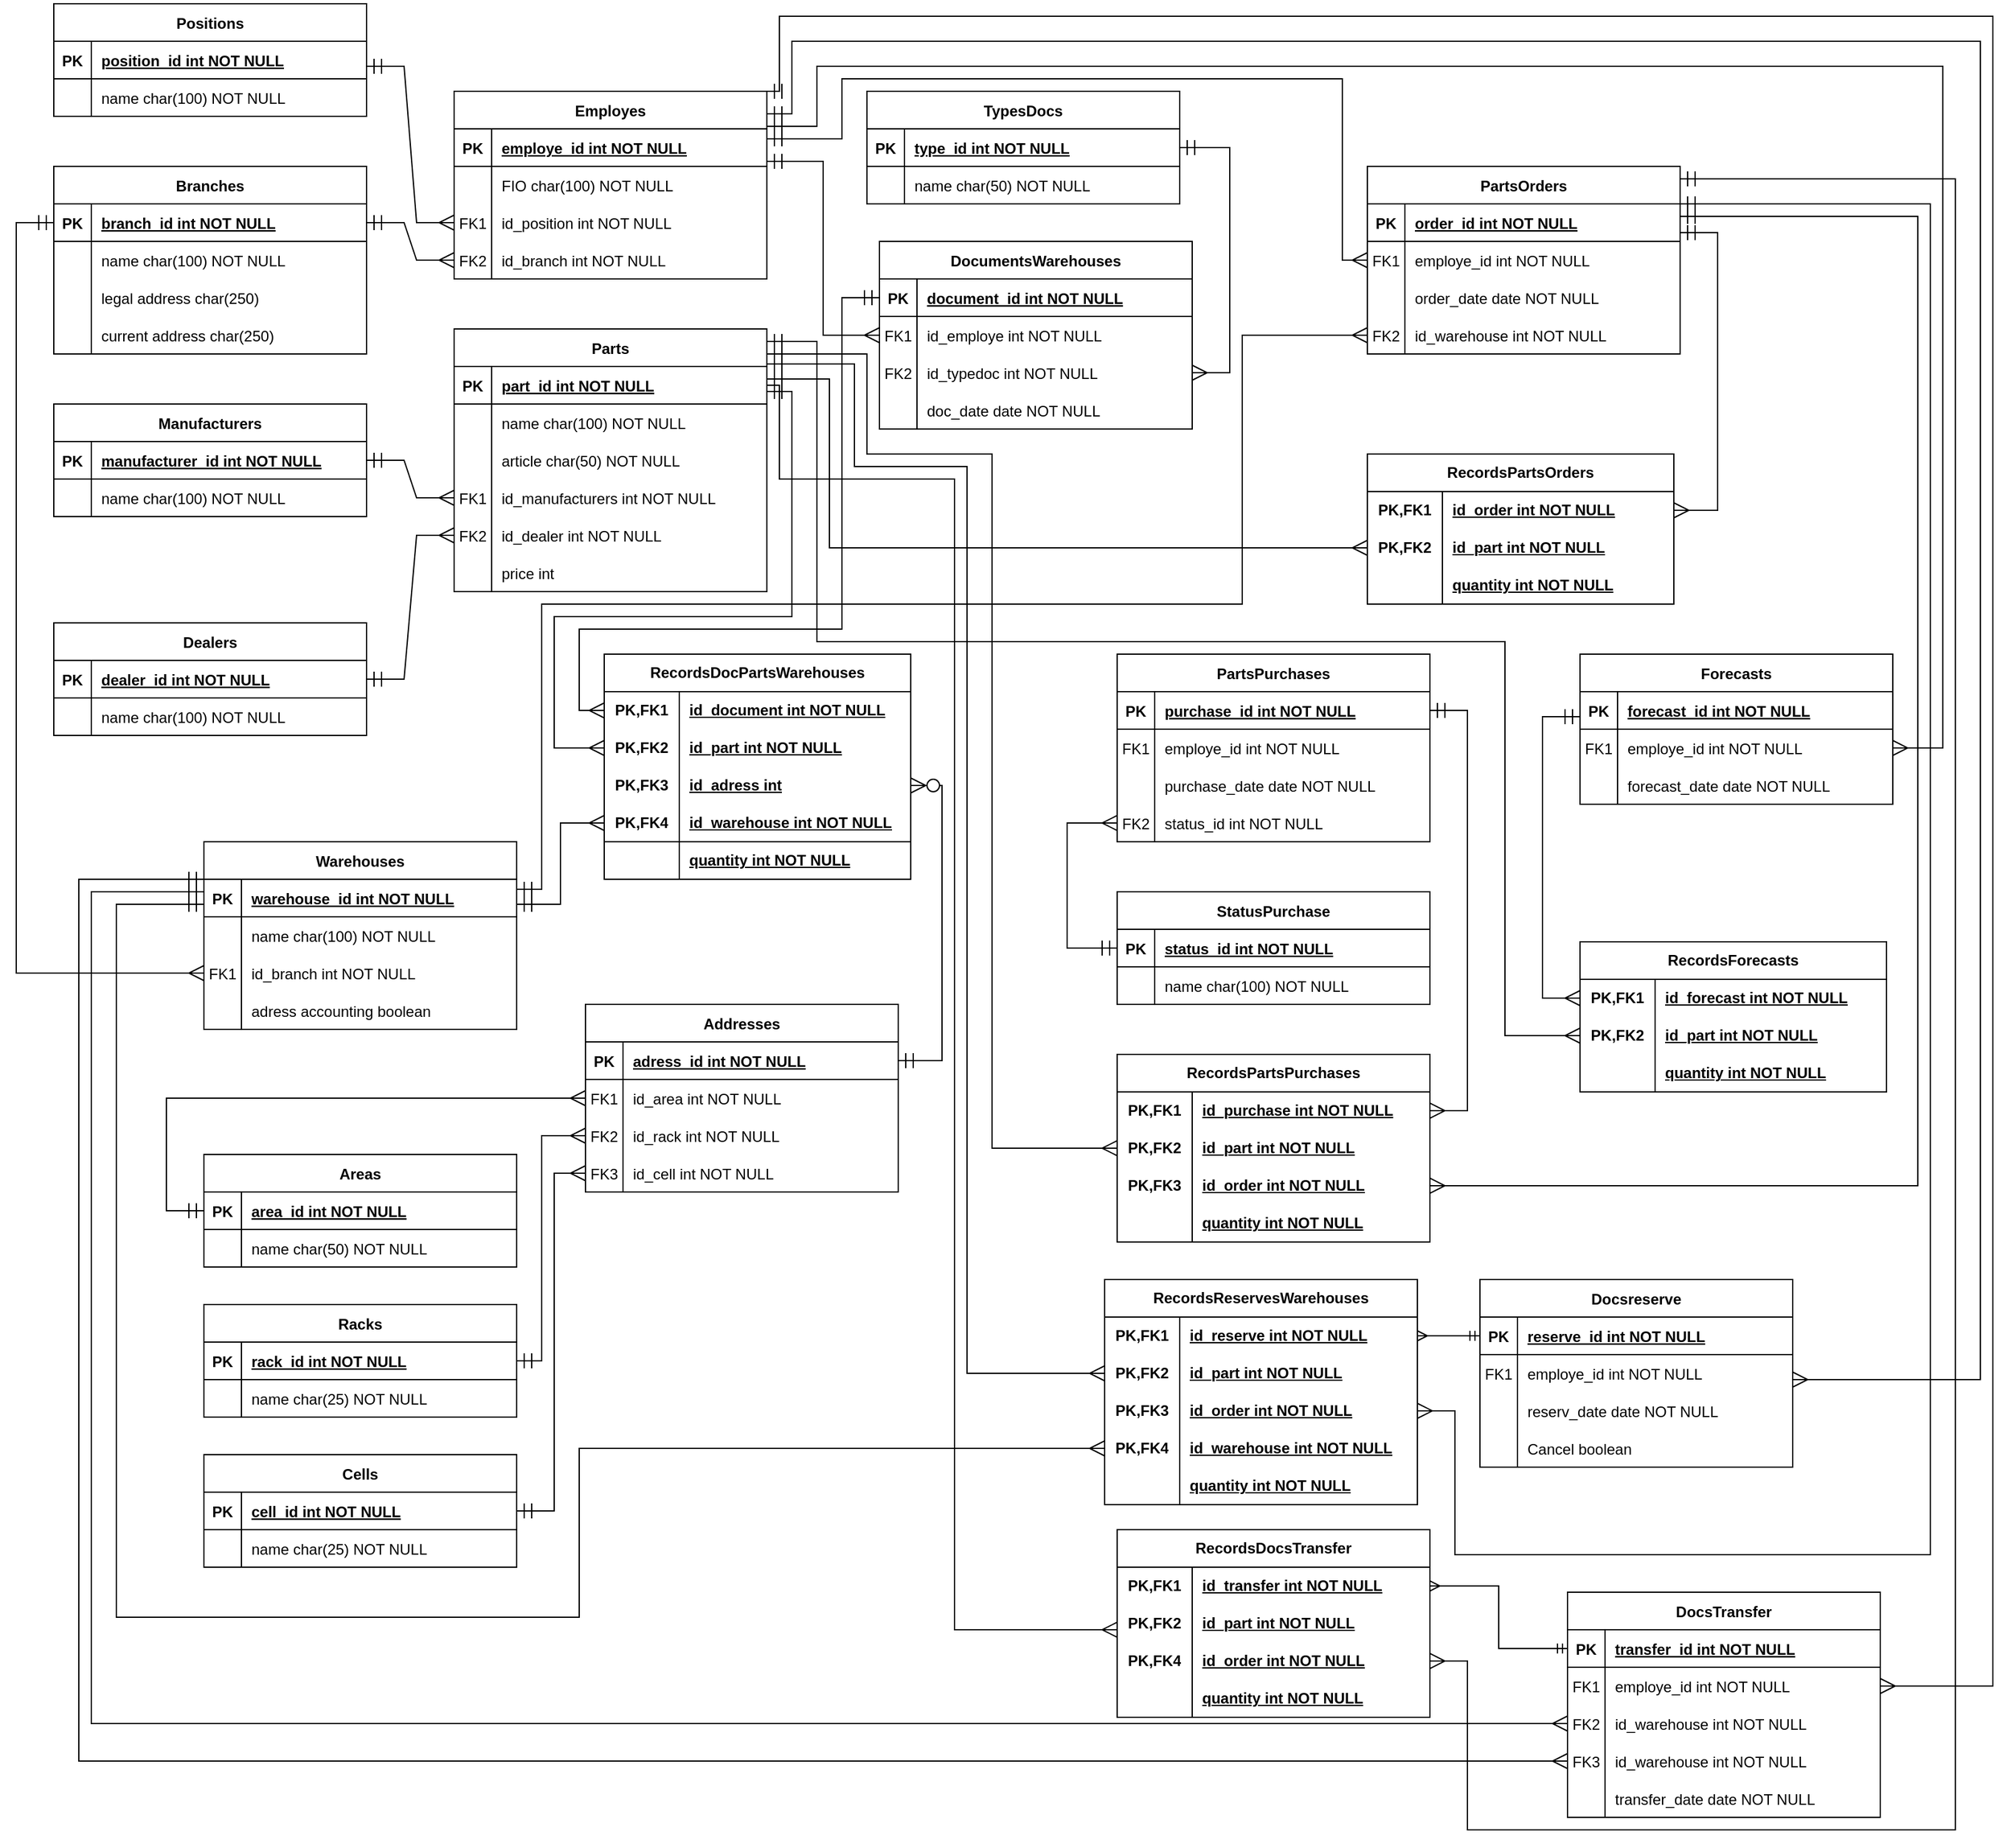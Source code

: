 <mxfile version="21.6.8" type="device">
  <diagram id="R2lEEEUBdFMjLlhIrx00" name="Page-1">
    <mxGraphModel dx="2268" dy="828" grid="1" gridSize="10" guides="1" tooltips="1" connect="1" arrows="1" fold="1" page="1" pageScale="1" pageWidth="850" pageHeight="1100" math="0" shadow="0" extFonts="Permanent Marker^https://fonts.googleapis.com/css?family=Permanent+Marker">
      <root>
        <mxCell id="0" />
        <mxCell id="1" parent="0" />
        <mxCell id="C-vyLk0tnHw3VtMMgP7b-2" value="PartsOrders" style="shape=table;startSize=30;container=1;collapsible=1;childLayout=tableLayout;fixedRows=1;rowLines=0;fontStyle=1;align=center;resizeLast=1;" parent="1" vertex="1">
          <mxGeometry x="800" y="140" width="250" height="150" as="geometry" />
        </mxCell>
        <mxCell id="C-vyLk0tnHw3VtMMgP7b-3" value="" style="shape=partialRectangle;collapsible=0;dropTarget=0;pointerEvents=0;fillColor=none;points=[[0,0.5],[1,0.5]];portConstraint=eastwest;top=0;left=0;right=0;bottom=1;" parent="C-vyLk0tnHw3VtMMgP7b-2" vertex="1">
          <mxGeometry y="30" width="250" height="30" as="geometry" />
        </mxCell>
        <mxCell id="C-vyLk0tnHw3VtMMgP7b-4" value="PK" style="shape=partialRectangle;overflow=hidden;connectable=0;fillColor=none;top=0;left=0;bottom=0;right=0;fontStyle=1;" parent="C-vyLk0tnHw3VtMMgP7b-3" vertex="1">
          <mxGeometry width="30" height="30" as="geometry">
            <mxRectangle width="30" height="30" as="alternateBounds" />
          </mxGeometry>
        </mxCell>
        <mxCell id="C-vyLk0tnHw3VtMMgP7b-5" value="order_id int NOT NULL " style="shape=partialRectangle;overflow=hidden;connectable=0;fillColor=none;top=0;left=0;bottom=0;right=0;align=left;spacingLeft=6;fontStyle=5;" parent="C-vyLk0tnHw3VtMMgP7b-3" vertex="1">
          <mxGeometry x="30" width="220" height="30" as="geometry">
            <mxRectangle width="220" height="30" as="alternateBounds" />
          </mxGeometry>
        </mxCell>
        <mxCell id="C-vyLk0tnHw3VtMMgP7b-6" value="" style="shape=partialRectangle;collapsible=0;dropTarget=0;pointerEvents=0;fillColor=none;points=[[0,0.5],[1,0.5]];portConstraint=eastwest;top=0;left=0;right=0;bottom=0;" parent="C-vyLk0tnHw3VtMMgP7b-2" vertex="1">
          <mxGeometry y="60" width="250" height="30" as="geometry" />
        </mxCell>
        <mxCell id="C-vyLk0tnHw3VtMMgP7b-7" value="FK1" style="shape=partialRectangle;overflow=hidden;connectable=0;fillColor=none;top=0;left=0;bottom=0;right=0;" parent="C-vyLk0tnHw3VtMMgP7b-6" vertex="1">
          <mxGeometry width="30" height="30" as="geometry">
            <mxRectangle width="30" height="30" as="alternateBounds" />
          </mxGeometry>
        </mxCell>
        <mxCell id="C-vyLk0tnHw3VtMMgP7b-8" value="employe_id int NOT NULL" style="shape=partialRectangle;overflow=hidden;connectable=0;fillColor=none;top=0;left=0;bottom=0;right=0;align=left;spacingLeft=6;" parent="C-vyLk0tnHw3VtMMgP7b-6" vertex="1">
          <mxGeometry x="30" width="220" height="30" as="geometry">
            <mxRectangle width="220" height="30" as="alternateBounds" />
          </mxGeometry>
        </mxCell>
        <mxCell id="C-vyLk0tnHw3VtMMgP7b-9" value="" style="shape=partialRectangle;collapsible=0;dropTarget=0;pointerEvents=0;fillColor=none;points=[[0,0.5],[1,0.5]];portConstraint=eastwest;top=0;left=0;right=0;bottom=0;" parent="C-vyLk0tnHw3VtMMgP7b-2" vertex="1">
          <mxGeometry y="90" width="250" height="30" as="geometry" />
        </mxCell>
        <mxCell id="C-vyLk0tnHw3VtMMgP7b-10" value="" style="shape=partialRectangle;overflow=hidden;connectable=0;fillColor=none;top=0;left=0;bottom=0;right=0;" parent="C-vyLk0tnHw3VtMMgP7b-9" vertex="1">
          <mxGeometry width="30" height="30" as="geometry">
            <mxRectangle width="30" height="30" as="alternateBounds" />
          </mxGeometry>
        </mxCell>
        <mxCell id="C-vyLk0tnHw3VtMMgP7b-11" value="order_date date NOT NULL" style="shape=partialRectangle;overflow=hidden;connectable=0;fillColor=none;top=0;left=0;bottom=0;right=0;align=left;spacingLeft=6;" parent="C-vyLk0tnHw3VtMMgP7b-9" vertex="1">
          <mxGeometry x="30" width="220" height="30" as="geometry">
            <mxRectangle width="220" height="30" as="alternateBounds" />
          </mxGeometry>
        </mxCell>
        <mxCell id="K3jYFZmA_SNX4f-1_Iss-75" style="shape=partialRectangle;collapsible=0;dropTarget=0;pointerEvents=0;fillColor=none;points=[[0,0.5],[1,0.5]];portConstraint=eastwest;top=0;left=0;right=0;bottom=0;" parent="C-vyLk0tnHw3VtMMgP7b-2" vertex="1">
          <mxGeometry y="120" width="250" height="30" as="geometry" />
        </mxCell>
        <mxCell id="K3jYFZmA_SNX4f-1_Iss-76" value="FK2" style="shape=partialRectangle;overflow=hidden;connectable=0;fillColor=none;top=0;left=0;bottom=0;right=0;" parent="K3jYFZmA_SNX4f-1_Iss-75" vertex="1">
          <mxGeometry width="30" height="30" as="geometry">
            <mxRectangle width="30" height="30" as="alternateBounds" />
          </mxGeometry>
        </mxCell>
        <mxCell id="K3jYFZmA_SNX4f-1_Iss-77" value="id_warehouse int NOT NULL" style="shape=partialRectangle;overflow=hidden;connectable=0;fillColor=none;top=0;left=0;bottom=0;right=0;align=left;spacingLeft=6;" parent="K3jYFZmA_SNX4f-1_Iss-75" vertex="1">
          <mxGeometry x="30" width="220" height="30" as="geometry">
            <mxRectangle width="220" height="30" as="alternateBounds" />
          </mxGeometry>
        </mxCell>
        <mxCell id="C-vyLk0tnHw3VtMMgP7b-23" value="Employes" style="shape=table;startSize=30;container=1;collapsible=1;childLayout=tableLayout;fixedRows=1;rowLines=0;fontStyle=1;align=center;resizeLast=1;" parent="1" vertex="1">
          <mxGeometry x="70" y="80" width="250" height="150" as="geometry" />
        </mxCell>
        <mxCell id="C-vyLk0tnHw3VtMMgP7b-24" value="" style="shape=partialRectangle;collapsible=0;dropTarget=0;pointerEvents=0;fillColor=none;points=[[0,0.5],[1,0.5]];portConstraint=eastwest;top=0;left=0;right=0;bottom=1;" parent="C-vyLk0tnHw3VtMMgP7b-23" vertex="1">
          <mxGeometry y="30" width="250" height="30" as="geometry" />
        </mxCell>
        <mxCell id="C-vyLk0tnHw3VtMMgP7b-25" value="PK" style="shape=partialRectangle;overflow=hidden;connectable=0;fillColor=none;top=0;left=0;bottom=0;right=0;fontStyle=1;" parent="C-vyLk0tnHw3VtMMgP7b-24" vertex="1">
          <mxGeometry width="30" height="30" as="geometry">
            <mxRectangle width="30" height="30" as="alternateBounds" />
          </mxGeometry>
        </mxCell>
        <mxCell id="C-vyLk0tnHw3VtMMgP7b-26" value="employe_id int NOT NULL " style="shape=partialRectangle;overflow=hidden;connectable=0;fillColor=none;top=0;left=0;bottom=0;right=0;align=left;spacingLeft=6;fontStyle=5;" parent="C-vyLk0tnHw3VtMMgP7b-24" vertex="1">
          <mxGeometry x="30" width="220" height="30" as="geometry">
            <mxRectangle width="220" height="30" as="alternateBounds" />
          </mxGeometry>
        </mxCell>
        <mxCell id="C-vyLk0tnHw3VtMMgP7b-27" value="" style="shape=partialRectangle;collapsible=0;dropTarget=0;pointerEvents=0;fillColor=none;points=[[0,0.5],[1,0.5]];portConstraint=eastwest;top=0;left=0;right=0;bottom=0;" parent="C-vyLk0tnHw3VtMMgP7b-23" vertex="1">
          <mxGeometry y="60" width="250" height="30" as="geometry" />
        </mxCell>
        <mxCell id="C-vyLk0tnHw3VtMMgP7b-28" value="" style="shape=partialRectangle;overflow=hidden;connectable=0;fillColor=none;top=0;left=0;bottom=0;right=0;" parent="C-vyLk0tnHw3VtMMgP7b-27" vertex="1">
          <mxGeometry width="30" height="30" as="geometry">
            <mxRectangle width="30" height="30" as="alternateBounds" />
          </mxGeometry>
        </mxCell>
        <mxCell id="C-vyLk0tnHw3VtMMgP7b-29" value="FIO char(100) NOT NULL" style="shape=partialRectangle;overflow=hidden;connectable=0;fillColor=none;top=0;left=0;bottom=0;right=0;align=left;spacingLeft=6;" parent="C-vyLk0tnHw3VtMMgP7b-27" vertex="1">
          <mxGeometry x="30" width="220" height="30" as="geometry">
            <mxRectangle width="220" height="30" as="alternateBounds" />
          </mxGeometry>
        </mxCell>
        <mxCell id="bjYtK9XMxaU1EvL-qD9I-1" style="shape=partialRectangle;collapsible=0;dropTarget=0;pointerEvents=0;fillColor=none;points=[[0,0.5],[1,0.5]];portConstraint=eastwest;top=0;left=0;right=0;bottom=0;" parent="C-vyLk0tnHw3VtMMgP7b-23" vertex="1">
          <mxGeometry y="90" width="250" height="30" as="geometry" />
        </mxCell>
        <mxCell id="bjYtK9XMxaU1EvL-qD9I-2" value="FK1" style="shape=partialRectangle;overflow=hidden;connectable=0;fillColor=none;top=0;left=0;bottom=0;right=0;" parent="bjYtK9XMxaU1EvL-qD9I-1" vertex="1">
          <mxGeometry width="30" height="30" as="geometry">
            <mxRectangle width="30" height="30" as="alternateBounds" />
          </mxGeometry>
        </mxCell>
        <mxCell id="bjYtK9XMxaU1EvL-qD9I-3" value="id_position int NOT NULL" style="shape=partialRectangle;overflow=hidden;connectable=0;fillColor=none;top=0;left=0;bottom=0;right=0;align=left;spacingLeft=6;" parent="bjYtK9XMxaU1EvL-qD9I-1" vertex="1">
          <mxGeometry x="30" width="220" height="30" as="geometry">
            <mxRectangle width="220" height="30" as="alternateBounds" />
          </mxGeometry>
        </mxCell>
        <mxCell id="bjYtK9XMxaU1EvL-qD9I-4" style="shape=partialRectangle;collapsible=0;dropTarget=0;pointerEvents=0;fillColor=none;points=[[0,0.5],[1,0.5]];portConstraint=eastwest;top=0;left=0;right=0;bottom=0;" parent="C-vyLk0tnHw3VtMMgP7b-23" vertex="1">
          <mxGeometry y="120" width="250" height="30" as="geometry" />
        </mxCell>
        <mxCell id="bjYtK9XMxaU1EvL-qD9I-5" value="FK2" style="shape=partialRectangle;overflow=hidden;connectable=0;fillColor=none;top=0;left=0;bottom=0;right=0;" parent="bjYtK9XMxaU1EvL-qD9I-4" vertex="1">
          <mxGeometry width="30" height="30" as="geometry">
            <mxRectangle width="30" height="30" as="alternateBounds" />
          </mxGeometry>
        </mxCell>
        <mxCell id="bjYtK9XMxaU1EvL-qD9I-6" value="id_branch int NOT NULL" style="shape=partialRectangle;overflow=hidden;connectable=0;fillColor=none;top=0;left=0;bottom=0;right=0;align=left;spacingLeft=6;" parent="bjYtK9XMxaU1EvL-qD9I-4" vertex="1">
          <mxGeometry x="30" width="220" height="30" as="geometry">
            <mxRectangle width="220" height="30" as="alternateBounds" />
          </mxGeometry>
        </mxCell>
        <mxCell id="bjYtK9XMxaU1EvL-qD9I-7" value="Positions" style="shape=table;startSize=30;container=1;collapsible=1;childLayout=tableLayout;fixedRows=1;rowLines=0;fontStyle=1;align=center;resizeLast=1;" parent="1" vertex="1">
          <mxGeometry x="-250" y="10" width="250" height="90" as="geometry" />
        </mxCell>
        <mxCell id="bjYtK9XMxaU1EvL-qD9I-8" value="" style="shape=partialRectangle;collapsible=0;dropTarget=0;pointerEvents=0;fillColor=none;points=[[0,0.5],[1,0.5]];portConstraint=eastwest;top=0;left=0;right=0;bottom=1;" parent="bjYtK9XMxaU1EvL-qD9I-7" vertex="1">
          <mxGeometry y="30" width="250" height="30" as="geometry" />
        </mxCell>
        <mxCell id="bjYtK9XMxaU1EvL-qD9I-9" value="PK" style="shape=partialRectangle;overflow=hidden;connectable=0;fillColor=none;top=0;left=0;bottom=0;right=0;fontStyle=1;" parent="bjYtK9XMxaU1EvL-qD9I-8" vertex="1">
          <mxGeometry width="30" height="30" as="geometry">
            <mxRectangle width="30" height="30" as="alternateBounds" />
          </mxGeometry>
        </mxCell>
        <mxCell id="bjYtK9XMxaU1EvL-qD9I-10" value="position_id int NOT NULL " style="shape=partialRectangle;overflow=hidden;connectable=0;fillColor=none;top=0;left=0;bottom=0;right=0;align=left;spacingLeft=6;fontStyle=5;" parent="bjYtK9XMxaU1EvL-qD9I-8" vertex="1">
          <mxGeometry x="30" width="220" height="30" as="geometry">
            <mxRectangle width="220" height="30" as="alternateBounds" />
          </mxGeometry>
        </mxCell>
        <mxCell id="bjYtK9XMxaU1EvL-qD9I-11" value="" style="shape=partialRectangle;collapsible=0;dropTarget=0;pointerEvents=0;fillColor=none;points=[[0,0.5],[1,0.5]];portConstraint=eastwest;top=0;left=0;right=0;bottom=0;" parent="bjYtK9XMxaU1EvL-qD9I-7" vertex="1">
          <mxGeometry y="60" width="250" height="30" as="geometry" />
        </mxCell>
        <mxCell id="bjYtK9XMxaU1EvL-qD9I-12" value="" style="shape=partialRectangle;overflow=hidden;connectable=0;fillColor=none;top=0;left=0;bottom=0;right=0;" parent="bjYtK9XMxaU1EvL-qD9I-11" vertex="1">
          <mxGeometry width="30" height="30" as="geometry">
            <mxRectangle width="30" height="30" as="alternateBounds" />
          </mxGeometry>
        </mxCell>
        <mxCell id="bjYtK9XMxaU1EvL-qD9I-13" value="name char(100) NOT NULL" style="shape=partialRectangle;overflow=hidden;connectable=0;fillColor=none;top=0;left=0;bottom=0;right=0;align=left;spacingLeft=6;" parent="bjYtK9XMxaU1EvL-qD9I-11" vertex="1">
          <mxGeometry x="30" width="220" height="30" as="geometry">
            <mxRectangle width="220" height="30" as="alternateBounds" />
          </mxGeometry>
        </mxCell>
        <mxCell id="bjYtK9XMxaU1EvL-qD9I-17" value="Branches" style="shape=table;startSize=30;container=1;collapsible=1;childLayout=tableLayout;fixedRows=1;rowLines=0;fontStyle=1;align=center;resizeLast=1;" parent="1" vertex="1">
          <mxGeometry x="-250" y="140" width="250" height="150" as="geometry" />
        </mxCell>
        <mxCell id="bjYtK9XMxaU1EvL-qD9I-18" value="" style="shape=partialRectangle;collapsible=0;dropTarget=0;pointerEvents=0;fillColor=none;points=[[0,0.5],[1,0.5]];portConstraint=eastwest;top=0;left=0;right=0;bottom=1;" parent="bjYtK9XMxaU1EvL-qD9I-17" vertex="1">
          <mxGeometry y="30" width="250" height="30" as="geometry" />
        </mxCell>
        <mxCell id="bjYtK9XMxaU1EvL-qD9I-19" value="PK" style="shape=partialRectangle;overflow=hidden;connectable=0;fillColor=none;top=0;left=0;bottom=0;right=0;fontStyle=1;" parent="bjYtK9XMxaU1EvL-qD9I-18" vertex="1">
          <mxGeometry width="30" height="30" as="geometry">
            <mxRectangle width="30" height="30" as="alternateBounds" />
          </mxGeometry>
        </mxCell>
        <mxCell id="bjYtK9XMxaU1EvL-qD9I-20" value="branch_id int NOT NULL " style="shape=partialRectangle;overflow=hidden;connectable=0;fillColor=none;top=0;left=0;bottom=0;right=0;align=left;spacingLeft=6;fontStyle=5;" parent="bjYtK9XMxaU1EvL-qD9I-18" vertex="1">
          <mxGeometry x="30" width="220" height="30" as="geometry">
            <mxRectangle width="220" height="30" as="alternateBounds" />
          </mxGeometry>
        </mxCell>
        <mxCell id="bjYtK9XMxaU1EvL-qD9I-21" value="" style="shape=partialRectangle;collapsible=0;dropTarget=0;pointerEvents=0;fillColor=none;points=[[0,0.5],[1,0.5]];portConstraint=eastwest;top=0;left=0;right=0;bottom=0;" parent="bjYtK9XMxaU1EvL-qD9I-17" vertex="1">
          <mxGeometry y="60" width="250" height="30" as="geometry" />
        </mxCell>
        <mxCell id="bjYtK9XMxaU1EvL-qD9I-22" value="" style="shape=partialRectangle;overflow=hidden;connectable=0;fillColor=none;top=0;left=0;bottom=0;right=0;" parent="bjYtK9XMxaU1EvL-qD9I-21" vertex="1">
          <mxGeometry width="30" height="30" as="geometry">
            <mxRectangle width="30" height="30" as="alternateBounds" />
          </mxGeometry>
        </mxCell>
        <mxCell id="bjYtK9XMxaU1EvL-qD9I-23" value="name char(100) NOT NULL" style="shape=partialRectangle;overflow=hidden;connectable=0;fillColor=none;top=0;left=0;bottom=0;right=0;align=left;spacingLeft=6;" parent="bjYtK9XMxaU1EvL-qD9I-21" vertex="1">
          <mxGeometry x="30" width="220" height="30" as="geometry">
            <mxRectangle width="220" height="30" as="alternateBounds" />
          </mxGeometry>
        </mxCell>
        <mxCell id="DvCYBM0iFF7x-aga-4Bl-4" style="shape=partialRectangle;collapsible=0;dropTarget=0;pointerEvents=0;fillColor=none;points=[[0,0.5],[1,0.5]];portConstraint=eastwest;top=0;left=0;right=0;bottom=0;" parent="bjYtK9XMxaU1EvL-qD9I-17" vertex="1">
          <mxGeometry y="90" width="250" height="30" as="geometry" />
        </mxCell>
        <mxCell id="DvCYBM0iFF7x-aga-4Bl-5" style="shape=partialRectangle;overflow=hidden;connectable=0;fillColor=none;top=0;left=0;bottom=0;right=0;" parent="DvCYBM0iFF7x-aga-4Bl-4" vertex="1">
          <mxGeometry width="30" height="30" as="geometry">
            <mxRectangle width="30" height="30" as="alternateBounds" />
          </mxGeometry>
        </mxCell>
        <mxCell id="DvCYBM0iFF7x-aga-4Bl-6" value="legal address char(250)" style="shape=partialRectangle;overflow=hidden;connectable=0;fillColor=none;top=0;left=0;bottom=0;right=0;align=left;spacingLeft=6;" parent="DvCYBM0iFF7x-aga-4Bl-4" vertex="1">
          <mxGeometry x="30" width="220" height="30" as="geometry">
            <mxRectangle width="220" height="30" as="alternateBounds" />
          </mxGeometry>
        </mxCell>
        <mxCell id="DvCYBM0iFF7x-aga-4Bl-1" style="shape=partialRectangle;collapsible=0;dropTarget=0;pointerEvents=0;fillColor=none;points=[[0,0.5],[1,0.5]];portConstraint=eastwest;top=0;left=0;right=0;bottom=0;" parent="bjYtK9XMxaU1EvL-qD9I-17" vertex="1">
          <mxGeometry y="120" width="250" height="30" as="geometry" />
        </mxCell>
        <mxCell id="DvCYBM0iFF7x-aga-4Bl-2" style="shape=partialRectangle;overflow=hidden;connectable=0;fillColor=none;top=0;left=0;bottom=0;right=0;" parent="DvCYBM0iFF7x-aga-4Bl-1" vertex="1">
          <mxGeometry width="30" height="30" as="geometry">
            <mxRectangle width="30" height="30" as="alternateBounds" />
          </mxGeometry>
        </mxCell>
        <mxCell id="DvCYBM0iFF7x-aga-4Bl-3" value="current address char(250) " style="shape=partialRectangle;overflow=hidden;connectable=0;fillColor=none;top=0;left=0;bottom=0;right=0;align=left;spacingLeft=6;" parent="DvCYBM0iFF7x-aga-4Bl-1" vertex="1">
          <mxGeometry x="30" width="220" height="30" as="geometry">
            <mxRectangle width="220" height="30" as="alternateBounds" />
          </mxGeometry>
        </mxCell>
        <mxCell id="-VWwHbJHO2wMdMNhacn--2" value="" style="edgeStyle=entityRelationEdgeStyle;fontSize=12;html=1;endArrow=ERmany;rounded=0;entryX=0;entryY=0.5;entryDx=0;entryDy=0;endSize=10;startSize=10;startArrow=ERmandOne;startFill=0;endFill=0;" parent="1" target="bjYtK9XMxaU1EvL-qD9I-1" edge="1">
          <mxGeometry width="100" height="100" relative="1" as="geometry">
            <mxPoint y="60" as="sourcePoint" />
            <mxPoint x="100" y="-40" as="targetPoint" />
          </mxGeometry>
        </mxCell>
        <mxCell id="-VWwHbJHO2wMdMNhacn--3" value="" style="edgeStyle=entityRelationEdgeStyle;fontSize=12;html=1;endArrow=ERmany;rounded=0;entryX=0;entryY=0.5;entryDx=0;entryDy=0;exitX=1;exitY=0.5;exitDx=0;exitDy=0;endSize=10;startSize=10;startArrow=ERmandOne;startFill=0;endFill=0;" parent="1" source="bjYtK9XMxaU1EvL-qD9I-18" target="bjYtK9XMxaU1EvL-qD9I-4" edge="1">
          <mxGeometry width="100" height="100" relative="1" as="geometry">
            <mxPoint x="-30" y="310" as="sourcePoint" />
            <mxPoint x="70" y="210" as="targetPoint" />
          </mxGeometry>
        </mxCell>
        <mxCell id="-VWwHbJHO2wMdMNhacn--4" value="Parts" style="shape=table;startSize=30;container=1;collapsible=1;childLayout=tableLayout;fixedRows=1;rowLines=0;fontStyle=1;align=center;resizeLast=1;" parent="1" vertex="1">
          <mxGeometry x="70" y="270" width="250" height="210" as="geometry" />
        </mxCell>
        <mxCell id="-VWwHbJHO2wMdMNhacn--5" value="" style="shape=partialRectangle;collapsible=0;dropTarget=0;pointerEvents=0;fillColor=none;points=[[0,0.5],[1,0.5]];portConstraint=eastwest;top=0;left=0;right=0;bottom=1;" parent="-VWwHbJHO2wMdMNhacn--4" vertex="1">
          <mxGeometry y="30" width="250" height="30" as="geometry" />
        </mxCell>
        <mxCell id="-VWwHbJHO2wMdMNhacn--6" value="PK" style="shape=partialRectangle;overflow=hidden;connectable=0;fillColor=none;top=0;left=0;bottom=0;right=0;fontStyle=1;" parent="-VWwHbJHO2wMdMNhacn--5" vertex="1">
          <mxGeometry width="30" height="30" as="geometry">
            <mxRectangle width="30" height="30" as="alternateBounds" />
          </mxGeometry>
        </mxCell>
        <mxCell id="-VWwHbJHO2wMdMNhacn--7" value="part_id int NOT NULL " style="shape=partialRectangle;overflow=hidden;connectable=0;fillColor=none;top=0;left=0;bottom=0;right=0;align=left;spacingLeft=6;fontStyle=5;" parent="-VWwHbJHO2wMdMNhacn--5" vertex="1">
          <mxGeometry x="30" width="220" height="30" as="geometry">
            <mxRectangle width="220" height="30" as="alternateBounds" />
          </mxGeometry>
        </mxCell>
        <mxCell id="-VWwHbJHO2wMdMNhacn--8" value="" style="shape=partialRectangle;collapsible=0;dropTarget=0;pointerEvents=0;fillColor=none;points=[[0,0.5],[1,0.5]];portConstraint=eastwest;top=0;left=0;right=0;bottom=0;" parent="-VWwHbJHO2wMdMNhacn--4" vertex="1">
          <mxGeometry y="60" width="250" height="30" as="geometry" />
        </mxCell>
        <mxCell id="-VWwHbJHO2wMdMNhacn--9" value="" style="shape=partialRectangle;overflow=hidden;connectable=0;fillColor=none;top=0;left=0;bottom=0;right=0;" parent="-VWwHbJHO2wMdMNhacn--8" vertex="1">
          <mxGeometry width="30" height="30" as="geometry">
            <mxRectangle width="30" height="30" as="alternateBounds" />
          </mxGeometry>
        </mxCell>
        <mxCell id="-VWwHbJHO2wMdMNhacn--10" value="name char(100) NOT NULL" style="shape=partialRectangle;overflow=hidden;connectable=0;fillColor=none;top=0;left=0;bottom=0;right=0;align=left;spacingLeft=6;" parent="-VWwHbJHO2wMdMNhacn--8" vertex="1">
          <mxGeometry x="30" width="220" height="30" as="geometry">
            <mxRectangle width="220" height="30" as="alternateBounds" />
          </mxGeometry>
        </mxCell>
        <mxCell id="-VWwHbJHO2wMdMNhacn--17" style="shape=partialRectangle;collapsible=0;dropTarget=0;pointerEvents=0;fillColor=none;points=[[0,0.5],[1,0.5]];portConstraint=eastwest;top=0;left=0;right=0;bottom=0;" parent="-VWwHbJHO2wMdMNhacn--4" vertex="1">
          <mxGeometry y="90" width="250" height="30" as="geometry" />
        </mxCell>
        <mxCell id="-VWwHbJHO2wMdMNhacn--18" style="shape=partialRectangle;overflow=hidden;connectable=0;fillColor=none;top=0;left=0;bottom=0;right=0;" parent="-VWwHbJHO2wMdMNhacn--17" vertex="1">
          <mxGeometry width="30" height="30" as="geometry">
            <mxRectangle width="30" height="30" as="alternateBounds" />
          </mxGeometry>
        </mxCell>
        <mxCell id="-VWwHbJHO2wMdMNhacn--19" value="article char(50) NOT NULL" style="shape=partialRectangle;overflow=hidden;connectable=0;fillColor=none;top=0;left=0;bottom=0;right=0;align=left;spacingLeft=6;" parent="-VWwHbJHO2wMdMNhacn--17" vertex="1">
          <mxGeometry x="30" width="220" height="30" as="geometry">
            <mxRectangle width="220" height="30" as="alternateBounds" />
          </mxGeometry>
        </mxCell>
        <mxCell id="-VWwHbJHO2wMdMNhacn--11" style="shape=partialRectangle;collapsible=0;dropTarget=0;pointerEvents=0;fillColor=none;points=[[0,0.5],[1,0.5]];portConstraint=eastwest;top=0;left=0;right=0;bottom=0;" parent="-VWwHbJHO2wMdMNhacn--4" vertex="1">
          <mxGeometry y="120" width="250" height="30" as="geometry" />
        </mxCell>
        <mxCell id="-VWwHbJHO2wMdMNhacn--12" value="FK1" style="shape=partialRectangle;overflow=hidden;connectable=0;fillColor=none;top=0;left=0;bottom=0;right=0;" parent="-VWwHbJHO2wMdMNhacn--11" vertex="1">
          <mxGeometry width="30" height="30" as="geometry">
            <mxRectangle width="30" height="30" as="alternateBounds" />
          </mxGeometry>
        </mxCell>
        <mxCell id="-VWwHbJHO2wMdMNhacn--13" value="id_manufacturers int NOT NULL" style="shape=partialRectangle;overflow=hidden;connectable=0;fillColor=none;top=0;left=0;bottom=0;right=0;align=left;spacingLeft=6;" parent="-VWwHbJHO2wMdMNhacn--11" vertex="1">
          <mxGeometry x="30" width="220" height="30" as="geometry">
            <mxRectangle width="220" height="30" as="alternateBounds" />
          </mxGeometry>
        </mxCell>
        <mxCell id="-VWwHbJHO2wMdMNhacn--14" style="shape=partialRectangle;collapsible=0;dropTarget=0;pointerEvents=0;fillColor=none;points=[[0,0.5],[1,0.5]];portConstraint=eastwest;top=0;left=0;right=0;bottom=0;" parent="-VWwHbJHO2wMdMNhacn--4" vertex="1">
          <mxGeometry y="150" width="250" height="30" as="geometry" />
        </mxCell>
        <mxCell id="-VWwHbJHO2wMdMNhacn--15" value="FK2" style="shape=partialRectangle;overflow=hidden;connectable=0;fillColor=none;top=0;left=0;bottom=0;right=0;" parent="-VWwHbJHO2wMdMNhacn--14" vertex="1">
          <mxGeometry width="30" height="30" as="geometry">
            <mxRectangle width="30" height="30" as="alternateBounds" />
          </mxGeometry>
        </mxCell>
        <mxCell id="-VWwHbJHO2wMdMNhacn--16" value="id_dealer int NOT NULL" style="shape=partialRectangle;overflow=hidden;connectable=0;fillColor=none;top=0;left=0;bottom=0;right=0;align=left;spacingLeft=6;" parent="-VWwHbJHO2wMdMNhacn--14" vertex="1">
          <mxGeometry x="30" width="220" height="30" as="geometry">
            <mxRectangle width="220" height="30" as="alternateBounds" />
          </mxGeometry>
        </mxCell>
        <mxCell id="-VWwHbJHO2wMdMNhacn--36" style="shape=partialRectangle;collapsible=0;dropTarget=0;pointerEvents=0;fillColor=none;points=[[0,0.5],[1,0.5]];portConstraint=eastwest;top=0;left=0;right=0;bottom=0;" parent="-VWwHbJHO2wMdMNhacn--4" vertex="1">
          <mxGeometry y="180" width="250" height="30" as="geometry" />
        </mxCell>
        <mxCell id="-VWwHbJHO2wMdMNhacn--37" style="shape=partialRectangle;overflow=hidden;connectable=0;fillColor=none;top=0;left=0;bottom=0;right=0;" parent="-VWwHbJHO2wMdMNhacn--36" vertex="1">
          <mxGeometry width="30" height="30" as="geometry">
            <mxRectangle width="30" height="30" as="alternateBounds" />
          </mxGeometry>
        </mxCell>
        <mxCell id="-VWwHbJHO2wMdMNhacn--38" value="price int " style="shape=partialRectangle;overflow=hidden;connectable=0;fillColor=none;top=0;left=0;bottom=0;right=0;align=left;spacingLeft=6;" parent="-VWwHbJHO2wMdMNhacn--36" vertex="1">
          <mxGeometry x="30" width="220" height="30" as="geometry">
            <mxRectangle width="220" height="30" as="alternateBounds" />
          </mxGeometry>
        </mxCell>
        <mxCell id="-VWwHbJHO2wMdMNhacn--20" value="Manufacturers" style="shape=table;startSize=30;container=1;collapsible=1;childLayout=tableLayout;fixedRows=1;rowLines=0;fontStyle=1;align=center;resizeLast=1;" parent="1" vertex="1">
          <mxGeometry x="-250" y="330" width="250" height="90" as="geometry" />
        </mxCell>
        <mxCell id="-VWwHbJHO2wMdMNhacn--21" value="" style="shape=partialRectangle;collapsible=0;dropTarget=0;pointerEvents=0;fillColor=none;points=[[0,0.5],[1,0.5]];portConstraint=eastwest;top=0;left=0;right=0;bottom=1;" parent="-VWwHbJHO2wMdMNhacn--20" vertex="1">
          <mxGeometry y="30" width="250" height="30" as="geometry" />
        </mxCell>
        <mxCell id="-VWwHbJHO2wMdMNhacn--22" value="PK" style="shape=partialRectangle;overflow=hidden;connectable=0;fillColor=none;top=0;left=0;bottom=0;right=0;fontStyle=1;" parent="-VWwHbJHO2wMdMNhacn--21" vertex="1">
          <mxGeometry width="30" height="30" as="geometry">
            <mxRectangle width="30" height="30" as="alternateBounds" />
          </mxGeometry>
        </mxCell>
        <mxCell id="-VWwHbJHO2wMdMNhacn--23" value="manufacturer_id int NOT NULL " style="shape=partialRectangle;overflow=hidden;connectable=0;fillColor=none;top=0;left=0;bottom=0;right=0;align=left;spacingLeft=6;fontStyle=5;" parent="-VWwHbJHO2wMdMNhacn--21" vertex="1">
          <mxGeometry x="30" width="220" height="30" as="geometry">
            <mxRectangle width="220" height="30" as="alternateBounds" />
          </mxGeometry>
        </mxCell>
        <mxCell id="-VWwHbJHO2wMdMNhacn--24" value="" style="shape=partialRectangle;collapsible=0;dropTarget=0;pointerEvents=0;fillColor=none;points=[[0,0.5],[1,0.5]];portConstraint=eastwest;top=0;left=0;right=0;bottom=0;" parent="-VWwHbJHO2wMdMNhacn--20" vertex="1">
          <mxGeometry y="60" width="250" height="30" as="geometry" />
        </mxCell>
        <mxCell id="-VWwHbJHO2wMdMNhacn--25" value="" style="shape=partialRectangle;overflow=hidden;connectable=0;fillColor=none;top=0;left=0;bottom=0;right=0;" parent="-VWwHbJHO2wMdMNhacn--24" vertex="1">
          <mxGeometry width="30" height="30" as="geometry">
            <mxRectangle width="30" height="30" as="alternateBounds" />
          </mxGeometry>
        </mxCell>
        <mxCell id="-VWwHbJHO2wMdMNhacn--26" value="name char(100) NOT NULL" style="shape=partialRectangle;overflow=hidden;connectable=0;fillColor=none;top=0;left=0;bottom=0;right=0;align=left;spacingLeft=6;" parent="-VWwHbJHO2wMdMNhacn--24" vertex="1">
          <mxGeometry x="30" width="220" height="30" as="geometry">
            <mxRectangle width="220" height="30" as="alternateBounds" />
          </mxGeometry>
        </mxCell>
        <mxCell id="-VWwHbJHO2wMdMNhacn--27" value="Dealers" style="shape=table;startSize=30;container=1;collapsible=1;childLayout=tableLayout;fixedRows=1;rowLines=0;fontStyle=1;align=center;resizeLast=1;" parent="1" vertex="1">
          <mxGeometry x="-250" y="505" width="250" height="90" as="geometry" />
        </mxCell>
        <mxCell id="-VWwHbJHO2wMdMNhacn--28" value="" style="shape=partialRectangle;collapsible=0;dropTarget=0;pointerEvents=0;fillColor=none;points=[[0,0.5],[1,0.5]];portConstraint=eastwest;top=0;left=0;right=0;bottom=1;" parent="-VWwHbJHO2wMdMNhacn--27" vertex="1">
          <mxGeometry y="30" width="250" height="30" as="geometry" />
        </mxCell>
        <mxCell id="-VWwHbJHO2wMdMNhacn--29" value="PK" style="shape=partialRectangle;overflow=hidden;connectable=0;fillColor=none;top=0;left=0;bottom=0;right=0;fontStyle=1;" parent="-VWwHbJHO2wMdMNhacn--28" vertex="1">
          <mxGeometry width="30" height="30" as="geometry">
            <mxRectangle width="30" height="30" as="alternateBounds" />
          </mxGeometry>
        </mxCell>
        <mxCell id="-VWwHbJHO2wMdMNhacn--30" value="dealer_id int NOT NULL " style="shape=partialRectangle;overflow=hidden;connectable=0;fillColor=none;top=0;left=0;bottom=0;right=0;align=left;spacingLeft=6;fontStyle=5;" parent="-VWwHbJHO2wMdMNhacn--28" vertex="1">
          <mxGeometry x="30" width="220" height="30" as="geometry">
            <mxRectangle width="220" height="30" as="alternateBounds" />
          </mxGeometry>
        </mxCell>
        <mxCell id="-VWwHbJHO2wMdMNhacn--31" value="" style="shape=partialRectangle;collapsible=0;dropTarget=0;pointerEvents=0;fillColor=none;points=[[0,0.5],[1,0.5]];portConstraint=eastwest;top=0;left=0;right=0;bottom=0;" parent="-VWwHbJHO2wMdMNhacn--27" vertex="1">
          <mxGeometry y="60" width="250" height="30" as="geometry" />
        </mxCell>
        <mxCell id="-VWwHbJHO2wMdMNhacn--32" value="" style="shape=partialRectangle;overflow=hidden;connectable=0;fillColor=none;top=0;left=0;bottom=0;right=0;" parent="-VWwHbJHO2wMdMNhacn--31" vertex="1">
          <mxGeometry width="30" height="30" as="geometry">
            <mxRectangle width="30" height="30" as="alternateBounds" />
          </mxGeometry>
        </mxCell>
        <mxCell id="-VWwHbJHO2wMdMNhacn--33" value="name char(100) NOT NULL" style="shape=partialRectangle;overflow=hidden;connectable=0;fillColor=none;top=0;left=0;bottom=0;right=0;align=left;spacingLeft=6;" parent="-VWwHbJHO2wMdMNhacn--31" vertex="1">
          <mxGeometry x="30" width="220" height="30" as="geometry">
            <mxRectangle width="220" height="30" as="alternateBounds" />
          </mxGeometry>
        </mxCell>
        <mxCell id="-VWwHbJHO2wMdMNhacn--34" value="" style="edgeStyle=entityRelationEdgeStyle;fontSize=12;html=1;endArrow=ERmany;rounded=0;exitX=1;exitY=0.5;exitDx=0;exitDy=0;entryX=0;entryY=0.5;entryDx=0;entryDy=0;endSize=10;startSize=10;startArrow=ERmandOne;startFill=0;endFill=0;" parent="1" source="-VWwHbJHO2wMdMNhacn--21" target="-VWwHbJHO2wMdMNhacn--11" edge="1">
          <mxGeometry width="100" height="100" relative="1" as="geometry">
            <mxPoint x="-30" y="640" as="sourcePoint" />
            <mxPoint x="80" y="540" as="targetPoint" />
            <Array as="points">
              <mxPoint x="-40" y="580" />
            </Array>
          </mxGeometry>
        </mxCell>
        <mxCell id="-VWwHbJHO2wMdMNhacn--35" value="" style="edgeStyle=entityRelationEdgeStyle;fontSize=12;html=1;endArrow=ERmany;rounded=0;entryX=0;entryY=0.5;entryDx=0;entryDy=0;exitX=1;exitY=0.5;exitDx=0;exitDy=0;endSize=10;startSize=10;startArrow=ERmandOne;startFill=0;endFill=0;" parent="1" source="-VWwHbJHO2wMdMNhacn--28" target="-VWwHbJHO2wMdMNhacn--14" edge="1">
          <mxGeometry width="100" height="100" relative="1" as="geometry">
            <mxPoint x="-30" y="670" as="sourcePoint" />
            <mxPoint x="70" y="570" as="targetPoint" />
            <Array as="points">
              <mxPoint x="-30" y="690" />
            </Array>
          </mxGeometry>
        </mxCell>
        <mxCell id="-VWwHbJHO2wMdMNhacn--39" value="Warehouses" style="shape=table;startSize=30;container=1;collapsible=1;childLayout=tableLayout;fixedRows=1;rowLines=0;fontStyle=1;align=center;resizeLast=1;" parent="1" vertex="1">
          <mxGeometry x="-130" y="680" width="250" height="150" as="geometry" />
        </mxCell>
        <mxCell id="-VWwHbJHO2wMdMNhacn--40" value="" style="shape=partialRectangle;collapsible=0;dropTarget=0;pointerEvents=0;fillColor=none;points=[[0,0.5],[1,0.5]];portConstraint=eastwest;top=0;left=0;right=0;bottom=1;" parent="-VWwHbJHO2wMdMNhacn--39" vertex="1">
          <mxGeometry y="30" width="250" height="30" as="geometry" />
        </mxCell>
        <mxCell id="-VWwHbJHO2wMdMNhacn--41" value="PK" style="shape=partialRectangle;overflow=hidden;connectable=0;fillColor=none;top=0;left=0;bottom=0;right=0;fontStyle=1;" parent="-VWwHbJHO2wMdMNhacn--40" vertex="1">
          <mxGeometry width="30" height="30" as="geometry">
            <mxRectangle width="30" height="30" as="alternateBounds" />
          </mxGeometry>
        </mxCell>
        <mxCell id="-VWwHbJHO2wMdMNhacn--42" value="warehouse_id int NOT NULL " style="shape=partialRectangle;overflow=hidden;connectable=0;fillColor=none;top=0;left=0;bottom=0;right=0;align=left;spacingLeft=6;fontStyle=5;" parent="-VWwHbJHO2wMdMNhacn--40" vertex="1">
          <mxGeometry x="30" width="220" height="30" as="geometry">
            <mxRectangle width="220" height="30" as="alternateBounds" />
          </mxGeometry>
        </mxCell>
        <mxCell id="-VWwHbJHO2wMdMNhacn--43" value="" style="shape=partialRectangle;collapsible=0;dropTarget=0;pointerEvents=0;fillColor=none;points=[[0,0.5],[1,0.5]];portConstraint=eastwest;top=0;left=0;right=0;bottom=0;" parent="-VWwHbJHO2wMdMNhacn--39" vertex="1">
          <mxGeometry y="60" width="250" height="30" as="geometry" />
        </mxCell>
        <mxCell id="-VWwHbJHO2wMdMNhacn--44" value="" style="shape=partialRectangle;overflow=hidden;connectable=0;fillColor=none;top=0;left=0;bottom=0;right=0;" parent="-VWwHbJHO2wMdMNhacn--43" vertex="1">
          <mxGeometry width="30" height="30" as="geometry">
            <mxRectangle width="30" height="30" as="alternateBounds" />
          </mxGeometry>
        </mxCell>
        <mxCell id="-VWwHbJHO2wMdMNhacn--45" value="name char(100) NOT NULL" style="shape=partialRectangle;overflow=hidden;connectable=0;fillColor=none;top=0;left=0;bottom=0;right=0;align=left;spacingLeft=6;" parent="-VWwHbJHO2wMdMNhacn--43" vertex="1">
          <mxGeometry x="30" width="220" height="30" as="geometry">
            <mxRectangle width="220" height="30" as="alternateBounds" />
          </mxGeometry>
        </mxCell>
        <mxCell id="-VWwHbJHO2wMdMNhacn--46" style="shape=partialRectangle;collapsible=0;dropTarget=0;pointerEvents=0;fillColor=none;points=[[0,0.5],[1,0.5]];portConstraint=eastwest;top=0;left=0;right=0;bottom=0;" parent="-VWwHbJHO2wMdMNhacn--39" vertex="1">
          <mxGeometry y="90" width="250" height="30" as="geometry" />
        </mxCell>
        <mxCell id="-VWwHbJHO2wMdMNhacn--47" value="FK1" style="shape=partialRectangle;overflow=hidden;connectable=0;fillColor=none;top=0;left=0;bottom=0;right=0;" parent="-VWwHbJHO2wMdMNhacn--46" vertex="1">
          <mxGeometry width="30" height="30" as="geometry">
            <mxRectangle width="30" height="30" as="alternateBounds" />
          </mxGeometry>
        </mxCell>
        <mxCell id="-VWwHbJHO2wMdMNhacn--48" value="id_branch int NOT NULL" style="shape=partialRectangle;overflow=hidden;connectable=0;fillColor=none;top=0;left=0;bottom=0;right=0;align=left;spacingLeft=6;" parent="-VWwHbJHO2wMdMNhacn--46" vertex="1">
          <mxGeometry x="30" width="220" height="30" as="geometry">
            <mxRectangle width="220" height="30" as="alternateBounds" />
          </mxGeometry>
        </mxCell>
        <mxCell id="-VWwHbJHO2wMdMNhacn--49" style="shape=partialRectangle;collapsible=0;dropTarget=0;pointerEvents=0;fillColor=none;points=[[0,0.5],[1,0.5]];portConstraint=eastwest;top=0;left=0;right=0;bottom=0;" parent="-VWwHbJHO2wMdMNhacn--39" vertex="1">
          <mxGeometry y="120" width="250" height="30" as="geometry" />
        </mxCell>
        <mxCell id="-VWwHbJHO2wMdMNhacn--50" value="" style="shape=partialRectangle;overflow=hidden;connectable=0;fillColor=none;top=0;left=0;bottom=0;right=0;" parent="-VWwHbJHO2wMdMNhacn--49" vertex="1">
          <mxGeometry width="30" height="30" as="geometry">
            <mxRectangle width="30" height="30" as="alternateBounds" />
          </mxGeometry>
        </mxCell>
        <mxCell id="-VWwHbJHO2wMdMNhacn--51" value="adress accounting boolean" style="shape=partialRectangle;overflow=hidden;connectable=0;fillColor=none;top=0;left=0;bottom=0;right=0;align=left;spacingLeft=6;" parent="-VWwHbJHO2wMdMNhacn--49" vertex="1">
          <mxGeometry x="30" width="220" height="30" as="geometry">
            <mxRectangle width="220" height="30" as="alternateBounds" />
          </mxGeometry>
        </mxCell>
        <mxCell id="-VWwHbJHO2wMdMNhacn--52" value="" style="edgeStyle=orthogonalEdgeStyle;fontSize=12;html=1;endArrow=ERmany;rounded=0;exitX=0;exitY=0.5;exitDx=0;exitDy=0;entryX=0;entryY=0.5;entryDx=0;entryDy=0;endSize=10;startSize=10;startArrow=ERmandOne;startFill=0;endFill=0;" parent="1" source="bjYtK9XMxaU1EvL-qD9I-18" target="-VWwHbJHO2wMdMNhacn--46" edge="1">
          <mxGeometry width="100" height="100" relative="1" as="geometry">
            <mxPoint x="-30" y="850" as="sourcePoint" />
            <mxPoint x="-180" y="800" as="targetPoint" />
            <Array as="points">
              <mxPoint x="-280" y="185" />
              <mxPoint x="-280" y="785" />
            </Array>
          </mxGeometry>
        </mxCell>
        <mxCell id="-VWwHbJHO2wMdMNhacn--77" value="Addresses" style="shape=table;startSize=30;container=1;collapsible=1;childLayout=tableLayout;fixedRows=1;rowLines=0;fontStyle=1;align=center;resizeLast=1;" parent="1" vertex="1">
          <mxGeometry x="175" y="810" width="250" height="150" as="geometry" />
        </mxCell>
        <mxCell id="-VWwHbJHO2wMdMNhacn--78" value="" style="shape=partialRectangle;collapsible=0;dropTarget=0;pointerEvents=0;fillColor=none;points=[[0,0.5],[1,0.5]];portConstraint=eastwest;top=0;left=0;right=0;bottom=1;" parent="-VWwHbJHO2wMdMNhacn--77" vertex="1">
          <mxGeometry y="30" width="250" height="30" as="geometry" />
        </mxCell>
        <mxCell id="-VWwHbJHO2wMdMNhacn--79" value="PK" style="shape=partialRectangle;overflow=hidden;connectable=0;fillColor=none;top=0;left=0;bottom=0;right=0;fontStyle=1;" parent="-VWwHbJHO2wMdMNhacn--78" vertex="1">
          <mxGeometry width="30" height="30" as="geometry">
            <mxRectangle width="30" height="30" as="alternateBounds" />
          </mxGeometry>
        </mxCell>
        <mxCell id="-VWwHbJHO2wMdMNhacn--80" value="adress_id int NOT NULL " style="shape=partialRectangle;overflow=hidden;connectable=0;fillColor=none;top=0;left=0;bottom=0;right=0;align=left;spacingLeft=6;fontStyle=5;" parent="-VWwHbJHO2wMdMNhacn--78" vertex="1">
          <mxGeometry x="30" width="220" height="30" as="geometry">
            <mxRectangle width="220" height="30" as="alternateBounds" />
          </mxGeometry>
        </mxCell>
        <mxCell id="-VWwHbJHO2wMdMNhacn--113" value="" style="shape=partialRectangle;collapsible=0;dropTarget=0;pointerEvents=0;fillColor=none;points=[[0,0.5],[1,0.5]];portConstraint=eastwest;top=0;left=0;right=0;bottom=0;" parent="-VWwHbJHO2wMdMNhacn--77" vertex="1">
          <mxGeometry y="60" width="250" height="30" as="geometry" />
        </mxCell>
        <mxCell id="-VWwHbJHO2wMdMNhacn--114" value="FK1" style="shape=partialRectangle;overflow=hidden;connectable=0;fillColor=none;top=0;left=0;bottom=0;right=0;" parent="-VWwHbJHO2wMdMNhacn--113" vertex="1">
          <mxGeometry width="30" height="30" as="geometry">
            <mxRectangle width="30" height="30" as="alternateBounds" />
          </mxGeometry>
        </mxCell>
        <mxCell id="-VWwHbJHO2wMdMNhacn--115" value="id_area int NOT NULL" style="shape=partialRectangle;overflow=hidden;connectable=0;fillColor=none;top=0;left=0;bottom=0;right=0;align=left;spacingLeft=6;" parent="-VWwHbJHO2wMdMNhacn--113" vertex="1">
          <mxGeometry x="30" width="220" height="30" as="geometry">
            <mxRectangle width="220" height="30" as="alternateBounds" />
          </mxGeometry>
        </mxCell>
        <mxCell id="-VWwHbJHO2wMdMNhacn--84" style="shape=partialRectangle;collapsible=0;dropTarget=0;pointerEvents=0;fillColor=none;points=[[0,0.5],[1,0.5]];portConstraint=eastwest;top=0;left=0;right=0;bottom=0;" parent="-VWwHbJHO2wMdMNhacn--77" vertex="1">
          <mxGeometry y="90" width="250" height="30" as="geometry" />
        </mxCell>
        <mxCell id="-VWwHbJHO2wMdMNhacn--85" value="FK2" style="shape=partialRectangle;overflow=hidden;connectable=0;fillColor=none;top=0;left=0;bottom=0;right=0;" parent="-VWwHbJHO2wMdMNhacn--84" vertex="1">
          <mxGeometry width="30" height="30" as="geometry">
            <mxRectangle width="30" height="30" as="alternateBounds" />
          </mxGeometry>
        </mxCell>
        <mxCell id="-VWwHbJHO2wMdMNhacn--86" value="id_rack int NOT NULL" style="shape=partialRectangle;overflow=hidden;connectable=0;fillColor=none;top=0;left=0;bottom=0;right=0;align=left;spacingLeft=6;" parent="-VWwHbJHO2wMdMNhacn--84" vertex="1">
          <mxGeometry x="30" width="220" height="30" as="geometry">
            <mxRectangle width="220" height="30" as="alternateBounds" />
          </mxGeometry>
        </mxCell>
        <mxCell id="-VWwHbJHO2wMdMNhacn--87" style="shape=partialRectangle;collapsible=0;dropTarget=0;pointerEvents=0;fillColor=none;points=[[0,0.5],[1,0.5]];portConstraint=eastwest;top=0;left=0;right=0;bottom=0;" parent="-VWwHbJHO2wMdMNhacn--77" vertex="1">
          <mxGeometry y="120" width="250" height="30" as="geometry" />
        </mxCell>
        <mxCell id="-VWwHbJHO2wMdMNhacn--88" value="FK3" style="shape=partialRectangle;overflow=hidden;connectable=0;fillColor=none;top=0;left=0;bottom=0;right=0;" parent="-VWwHbJHO2wMdMNhacn--87" vertex="1">
          <mxGeometry width="30" height="30" as="geometry">
            <mxRectangle width="30" height="30" as="alternateBounds" />
          </mxGeometry>
        </mxCell>
        <mxCell id="-VWwHbJHO2wMdMNhacn--89" value="id_cell int NOT NULL" style="shape=partialRectangle;overflow=hidden;connectable=0;fillColor=none;top=0;left=0;bottom=0;right=0;align=left;spacingLeft=6;" parent="-VWwHbJHO2wMdMNhacn--87" vertex="1">
          <mxGeometry x="30" width="220" height="30" as="geometry">
            <mxRectangle width="220" height="30" as="alternateBounds" />
          </mxGeometry>
        </mxCell>
        <mxCell id="-VWwHbJHO2wMdMNhacn--90" value="Areas" style="shape=table;startSize=30;container=1;collapsible=1;childLayout=tableLayout;fixedRows=1;rowLines=0;fontStyle=1;align=center;resizeLast=1;" parent="1" vertex="1">
          <mxGeometry x="-130" y="930" width="250" height="90" as="geometry" />
        </mxCell>
        <mxCell id="-VWwHbJHO2wMdMNhacn--91" value="" style="shape=partialRectangle;collapsible=0;dropTarget=0;pointerEvents=0;fillColor=none;points=[[0,0.5],[1,0.5]];portConstraint=eastwest;top=0;left=0;right=0;bottom=1;" parent="-VWwHbJHO2wMdMNhacn--90" vertex="1">
          <mxGeometry y="30" width="250" height="30" as="geometry" />
        </mxCell>
        <mxCell id="-VWwHbJHO2wMdMNhacn--92" value="PK" style="shape=partialRectangle;overflow=hidden;connectable=0;fillColor=none;top=0;left=0;bottom=0;right=0;fontStyle=1;" parent="-VWwHbJHO2wMdMNhacn--91" vertex="1">
          <mxGeometry width="30" height="30" as="geometry">
            <mxRectangle width="30" height="30" as="alternateBounds" />
          </mxGeometry>
        </mxCell>
        <mxCell id="-VWwHbJHO2wMdMNhacn--93" value="area_id int NOT NULL " style="shape=partialRectangle;overflow=hidden;connectable=0;fillColor=none;top=0;left=0;bottom=0;right=0;align=left;spacingLeft=6;fontStyle=5;" parent="-VWwHbJHO2wMdMNhacn--91" vertex="1">
          <mxGeometry x="30" width="220" height="30" as="geometry">
            <mxRectangle width="220" height="30" as="alternateBounds" />
          </mxGeometry>
        </mxCell>
        <mxCell id="-VWwHbJHO2wMdMNhacn--94" value="" style="shape=partialRectangle;collapsible=0;dropTarget=0;pointerEvents=0;fillColor=none;points=[[0,0.5],[1,0.5]];portConstraint=eastwest;top=0;left=0;right=0;bottom=0;" parent="-VWwHbJHO2wMdMNhacn--90" vertex="1">
          <mxGeometry y="60" width="250" height="30" as="geometry" />
        </mxCell>
        <mxCell id="-VWwHbJHO2wMdMNhacn--95" value="" style="shape=partialRectangle;overflow=hidden;connectable=0;fillColor=none;top=0;left=0;bottom=0;right=0;" parent="-VWwHbJHO2wMdMNhacn--94" vertex="1">
          <mxGeometry width="30" height="30" as="geometry">
            <mxRectangle width="30" height="30" as="alternateBounds" />
          </mxGeometry>
        </mxCell>
        <mxCell id="-VWwHbJHO2wMdMNhacn--96" value="name char(50) NOT NULL" style="shape=partialRectangle;overflow=hidden;connectable=0;fillColor=none;top=0;left=0;bottom=0;right=0;align=left;spacingLeft=6;" parent="-VWwHbJHO2wMdMNhacn--94" vertex="1">
          <mxGeometry x="30" width="220" height="30" as="geometry">
            <mxRectangle width="220" height="30" as="alternateBounds" />
          </mxGeometry>
        </mxCell>
        <mxCell id="-VWwHbJHO2wMdMNhacn--97" value="Racks" style="shape=table;startSize=30;container=1;collapsible=1;childLayout=tableLayout;fixedRows=1;rowLines=0;fontStyle=1;align=center;resizeLast=1;" parent="1" vertex="1">
          <mxGeometry x="-130" y="1050" width="250" height="90" as="geometry" />
        </mxCell>
        <mxCell id="-VWwHbJHO2wMdMNhacn--98" value="" style="shape=partialRectangle;collapsible=0;dropTarget=0;pointerEvents=0;fillColor=none;points=[[0,0.5],[1,0.5]];portConstraint=eastwest;top=0;left=0;right=0;bottom=1;" parent="-VWwHbJHO2wMdMNhacn--97" vertex="1">
          <mxGeometry y="30" width="250" height="30" as="geometry" />
        </mxCell>
        <mxCell id="-VWwHbJHO2wMdMNhacn--99" value="PK" style="shape=partialRectangle;overflow=hidden;connectable=0;fillColor=none;top=0;left=0;bottom=0;right=0;fontStyle=1;" parent="-VWwHbJHO2wMdMNhacn--98" vertex="1">
          <mxGeometry width="30" height="30" as="geometry">
            <mxRectangle width="30" height="30" as="alternateBounds" />
          </mxGeometry>
        </mxCell>
        <mxCell id="-VWwHbJHO2wMdMNhacn--100" value="rack_id int NOT NULL " style="shape=partialRectangle;overflow=hidden;connectable=0;fillColor=none;top=0;left=0;bottom=0;right=0;align=left;spacingLeft=6;fontStyle=5;" parent="-VWwHbJHO2wMdMNhacn--98" vertex="1">
          <mxGeometry x="30" width="220" height="30" as="geometry">
            <mxRectangle width="220" height="30" as="alternateBounds" />
          </mxGeometry>
        </mxCell>
        <mxCell id="-VWwHbJHO2wMdMNhacn--101" value="" style="shape=partialRectangle;collapsible=0;dropTarget=0;pointerEvents=0;fillColor=none;points=[[0,0.5],[1,0.5]];portConstraint=eastwest;top=0;left=0;right=0;bottom=0;" parent="-VWwHbJHO2wMdMNhacn--97" vertex="1">
          <mxGeometry y="60" width="250" height="30" as="geometry" />
        </mxCell>
        <mxCell id="-VWwHbJHO2wMdMNhacn--102" value="" style="shape=partialRectangle;overflow=hidden;connectable=0;fillColor=none;top=0;left=0;bottom=0;right=0;" parent="-VWwHbJHO2wMdMNhacn--101" vertex="1">
          <mxGeometry width="30" height="30" as="geometry">
            <mxRectangle width="30" height="30" as="alternateBounds" />
          </mxGeometry>
        </mxCell>
        <mxCell id="-VWwHbJHO2wMdMNhacn--103" value="name char(25) NOT NULL" style="shape=partialRectangle;overflow=hidden;connectable=0;fillColor=none;top=0;left=0;bottom=0;right=0;align=left;spacingLeft=6;" parent="-VWwHbJHO2wMdMNhacn--101" vertex="1">
          <mxGeometry x="30" width="220" height="30" as="geometry">
            <mxRectangle width="220" height="30" as="alternateBounds" />
          </mxGeometry>
        </mxCell>
        <mxCell id="-VWwHbJHO2wMdMNhacn--104" value="Cells" style="shape=table;startSize=30;container=1;collapsible=1;childLayout=tableLayout;fixedRows=1;rowLines=0;fontStyle=1;align=center;resizeLast=1;" parent="1" vertex="1">
          <mxGeometry x="-130" y="1170" width="250" height="90" as="geometry" />
        </mxCell>
        <mxCell id="-VWwHbJHO2wMdMNhacn--105" value="" style="shape=partialRectangle;collapsible=0;dropTarget=0;pointerEvents=0;fillColor=none;points=[[0,0.5],[1,0.5]];portConstraint=eastwest;top=0;left=0;right=0;bottom=1;" parent="-VWwHbJHO2wMdMNhacn--104" vertex="1">
          <mxGeometry y="30" width="250" height="30" as="geometry" />
        </mxCell>
        <mxCell id="-VWwHbJHO2wMdMNhacn--106" value="PK" style="shape=partialRectangle;overflow=hidden;connectable=0;fillColor=none;top=0;left=0;bottom=0;right=0;fontStyle=1;" parent="-VWwHbJHO2wMdMNhacn--105" vertex="1">
          <mxGeometry width="30" height="30" as="geometry">
            <mxRectangle width="30" height="30" as="alternateBounds" />
          </mxGeometry>
        </mxCell>
        <mxCell id="-VWwHbJHO2wMdMNhacn--107" value="cell_id int NOT NULL " style="shape=partialRectangle;overflow=hidden;connectable=0;fillColor=none;top=0;left=0;bottom=0;right=0;align=left;spacingLeft=6;fontStyle=5;" parent="-VWwHbJHO2wMdMNhacn--105" vertex="1">
          <mxGeometry x="30" width="220" height="30" as="geometry">
            <mxRectangle width="220" height="30" as="alternateBounds" />
          </mxGeometry>
        </mxCell>
        <mxCell id="-VWwHbJHO2wMdMNhacn--108" value="" style="shape=partialRectangle;collapsible=0;dropTarget=0;pointerEvents=0;fillColor=none;points=[[0,0.5],[1,0.5]];portConstraint=eastwest;top=0;left=0;right=0;bottom=0;" parent="-VWwHbJHO2wMdMNhacn--104" vertex="1">
          <mxGeometry y="60" width="250" height="30" as="geometry" />
        </mxCell>
        <mxCell id="-VWwHbJHO2wMdMNhacn--109" value="" style="shape=partialRectangle;overflow=hidden;connectable=0;fillColor=none;top=0;left=0;bottom=0;right=0;" parent="-VWwHbJHO2wMdMNhacn--108" vertex="1">
          <mxGeometry width="30" height="30" as="geometry">
            <mxRectangle width="30" height="30" as="alternateBounds" />
          </mxGeometry>
        </mxCell>
        <mxCell id="-VWwHbJHO2wMdMNhacn--110" value="name char(25) NOT NULL" style="shape=partialRectangle;overflow=hidden;connectable=0;fillColor=none;top=0;left=0;bottom=0;right=0;align=left;spacingLeft=6;" parent="-VWwHbJHO2wMdMNhacn--108" vertex="1">
          <mxGeometry x="30" width="220" height="30" as="geometry">
            <mxRectangle width="220" height="30" as="alternateBounds" />
          </mxGeometry>
        </mxCell>
        <mxCell id="-VWwHbJHO2wMdMNhacn--112" value="" style="edgeStyle=orthogonalEdgeStyle;fontSize=12;html=1;endArrow=ERmany;rounded=0;entryX=0;entryY=0.5;entryDx=0;entryDy=0;exitX=0;exitY=0.5;exitDx=0;exitDy=0;endSize=10;startSize=10;startArrow=ERmandOne;startFill=0;endFill=0;" parent="1" source="-VWwHbJHO2wMdMNhacn--91" target="-VWwHbJHO2wMdMNhacn--113" edge="1">
          <mxGeometry width="100" height="100" relative="1" as="geometry">
            <mxPoint x="60" y="980" as="sourcePoint" />
            <mxPoint x="160" y="880" as="targetPoint" />
            <Array as="points">
              <mxPoint x="-160" y="975" />
              <mxPoint x="-160" y="885" />
            </Array>
          </mxGeometry>
        </mxCell>
        <mxCell id="-VWwHbJHO2wMdMNhacn--118" value="" style="edgeStyle=orthogonalEdgeStyle;fontSize=12;html=1;endArrow=ERmany;rounded=0;entryX=0;entryY=0.5;entryDx=0;entryDy=0;exitX=1;exitY=0.5;exitDx=0;exitDy=0;endSize=10;startSize=10;startArrow=ERmandOne;startFill=0;endFill=0;" parent="1" source="-VWwHbJHO2wMdMNhacn--98" target="-VWwHbJHO2wMdMNhacn--84" edge="1">
          <mxGeometry width="100" height="100" relative="1" as="geometry">
            <mxPoint x="110" y="960" as="sourcePoint" />
            <mxPoint x="210" y="860" as="targetPoint" />
            <Array as="points">
              <mxPoint x="140" y="1095" />
              <mxPoint x="140" y="915" />
            </Array>
          </mxGeometry>
        </mxCell>
        <mxCell id="-VWwHbJHO2wMdMNhacn--119" value="" style="edgeStyle=orthogonalEdgeStyle;fontSize=12;html=1;endArrow=ERmany;rounded=0;entryX=0;entryY=0.5;entryDx=0;entryDy=0;exitX=1;exitY=0.5;exitDx=0;exitDy=0;endSize=10;startSize=10;startArrow=ERmandOne;startFill=0;endFill=0;" parent="1" source="-VWwHbJHO2wMdMNhacn--105" target="-VWwHbJHO2wMdMNhacn--87" edge="1">
          <mxGeometry width="100" height="100" relative="1" as="geometry">
            <mxPoint x="110" y="960" as="sourcePoint" />
            <mxPoint x="210" y="860" as="targetPoint" />
            <Array as="points">
              <mxPoint x="150" y="1215" />
              <mxPoint x="150" y="945" />
            </Array>
          </mxGeometry>
        </mxCell>
        <mxCell id="K3jYFZmA_SNX4f-1_Iss-2" value="RecordsDocPartsWarehouses" style="shape=table;startSize=30;container=1;collapsible=1;childLayout=tableLayout;fixedRows=1;rowLines=0;fontStyle=1;align=center;resizeLast=1;html=1;whiteSpace=wrap;" parent="1" vertex="1">
          <mxGeometry x="190" y="530" width="245" height="180.0" as="geometry" />
        </mxCell>
        <mxCell id="K3jYFZmA_SNX4f-1_Iss-58" style="shape=tableRow;horizontal=0;startSize=0;swimlaneHead=0;swimlaneBody=0;fillColor=none;collapsible=0;dropTarget=0;points=[[0,0.5],[1,0.5]];portConstraint=eastwest;top=0;left=0;right=0;bottom=0;html=1;" parent="K3jYFZmA_SNX4f-1_Iss-2" vertex="1">
          <mxGeometry y="30" width="245" height="30" as="geometry" />
        </mxCell>
        <mxCell id="K3jYFZmA_SNX4f-1_Iss-59" value="PK,FK1" style="shape=partialRectangle;connectable=0;fillColor=none;top=0;left=0;bottom=0;right=0;fontStyle=1;overflow=hidden;html=1;whiteSpace=wrap;" parent="K3jYFZmA_SNX4f-1_Iss-58" vertex="1">
          <mxGeometry width="60" height="30" as="geometry">
            <mxRectangle width="60" height="30" as="alternateBounds" />
          </mxGeometry>
        </mxCell>
        <mxCell id="K3jYFZmA_SNX4f-1_Iss-60" value="id_document int NOT NULL" style="shape=partialRectangle;connectable=0;fillColor=none;top=0;left=0;bottom=0;right=0;align=left;spacingLeft=6;fontStyle=5;overflow=hidden;html=1;whiteSpace=wrap;" parent="K3jYFZmA_SNX4f-1_Iss-58" vertex="1">
          <mxGeometry x="60" width="185" height="30" as="geometry">
            <mxRectangle width="185" height="30" as="alternateBounds" />
          </mxGeometry>
        </mxCell>
        <mxCell id="K3jYFZmA_SNX4f-1_Iss-35" style="shape=tableRow;horizontal=0;startSize=0;swimlaneHead=0;swimlaneBody=0;fillColor=none;collapsible=0;dropTarget=0;points=[[0,0.5],[1,0.5]];portConstraint=eastwest;top=0;left=0;right=0;bottom=0;html=1;" parent="K3jYFZmA_SNX4f-1_Iss-2" vertex="1">
          <mxGeometry y="60" width="245" height="30" as="geometry" />
        </mxCell>
        <mxCell id="K3jYFZmA_SNX4f-1_Iss-36" value="PK,FK2" style="shape=partialRectangle;connectable=0;fillColor=none;top=0;left=0;bottom=0;right=0;fontStyle=1;overflow=hidden;html=1;whiteSpace=wrap;" parent="K3jYFZmA_SNX4f-1_Iss-35" vertex="1">
          <mxGeometry width="60" height="30" as="geometry">
            <mxRectangle width="60" height="30" as="alternateBounds" />
          </mxGeometry>
        </mxCell>
        <mxCell id="K3jYFZmA_SNX4f-1_Iss-37" value="id_part int NOT NULL" style="shape=partialRectangle;connectable=0;fillColor=none;top=0;left=0;bottom=0;right=0;align=left;spacingLeft=6;fontStyle=5;overflow=hidden;html=1;whiteSpace=wrap;" parent="K3jYFZmA_SNX4f-1_Iss-35" vertex="1">
          <mxGeometry x="60" width="185" height="30" as="geometry">
            <mxRectangle width="185" height="30" as="alternateBounds" />
          </mxGeometry>
        </mxCell>
        <mxCell id="K3jYFZmA_SNX4f-1_Iss-3" value="" style="shape=tableRow;horizontal=0;startSize=0;swimlaneHead=0;swimlaneBody=0;fillColor=none;collapsible=0;dropTarget=0;points=[[0,0.5],[1,0.5]];portConstraint=eastwest;top=0;left=0;right=0;bottom=0;html=1;" parent="K3jYFZmA_SNX4f-1_Iss-2" vertex="1">
          <mxGeometry y="90" width="245" height="30" as="geometry" />
        </mxCell>
        <mxCell id="K3jYFZmA_SNX4f-1_Iss-4" value="PK,FK3" style="shape=partialRectangle;connectable=0;fillColor=none;top=0;left=0;bottom=0;right=0;fontStyle=1;overflow=hidden;html=1;whiteSpace=wrap;" parent="K3jYFZmA_SNX4f-1_Iss-3" vertex="1">
          <mxGeometry width="60" height="30" as="geometry">
            <mxRectangle width="60" height="30" as="alternateBounds" />
          </mxGeometry>
        </mxCell>
        <mxCell id="K3jYFZmA_SNX4f-1_Iss-5" value="id_adress int" style="shape=partialRectangle;connectable=0;fillColor=none;top=0;left=0;bottom=0;right=0;align=left;spacingLeft=6;fontStyle=5;overflow=hidden;html=1;whiteSpace=wrap;" parent="K3jYFZmA_SNX4f-1_Iss-3" vertex="1">
          <mxGeometry x="60" width="185" height="30" as="geometry">
            <mxRectangle width="185" height="30" as="alternateBounds" />
          </mxGeometry>
        </mxCell>
        <mxCell id="K3jYFZmA_SNX4f-1_Iss-6" value="" style="shape=tableRow;horizontal=0;startSize=0;swimlaneHead=0;swimlaneBody=0;fillColor=none;collapsible=0;dropTarget=0;points=[[0,0.5],[1,0.5]];portConstraint=eastwest;top=0;left=0;right=0;bottom=1;html=1;" parent="K3jYFZmA_SNX4f-1_Iss-2" vertex="1">
          <mxGeometry y="120" width="245" height="30" as="geometry" />
        </mxCell>
        <mxCell id="K3jYFZmA_SNX4f-1_Iss-7" value="PK,FK4" style="shape=partialRectangle;connectable=0;fillColor=none;top=0;left=0;bottom=0;right=0;fontStyle=1;overflow=hidden;html=1;whiteSpace=wrap;" parent="K3jYFZmA_SNX4f-1_Iss-6" vertex="1">
          <mxGeometry width="60" height="30" as="geometry">
            <mxRectangle width="60" height="30" as="alternateBounds" />
          </mxGeometry>
        </mxCell>
        <mxCell id="K3jYFZmA_SNX4f-1_Iss-8" value="id_warehouse int NOT NULL" style="shape=partialRectangle;connectable=0;fillColor=none;top=0;left=0;bottom=0;right=0;align=left;spacingLeft=6;fontStyle=5;overflow=hidden;html=1;whiteSpace=wrap;" parent="K3jYFZmA_SNX4f-1_Iss-6" vertex="1">
          <mxGeometry x="60" width="185" height="30" as="geometry">
            <mxRectangle width="185" height="30" as="alternateBounds" />
          </mxGeometry>
        </mxCell>
        <mxCell id="K3jYFZmA_SNX4f-1_Iss-30" style="shape=tableRow;horizontal=0;startSize=0;swimlaneHead=0;swimlaneBody=0;fillColor=none;collapsible=0;dropTarget=0;points=[[0,0.5],[1,0.5]];portConstraint=eastwest;top=0;left=0;right=0;bottom=1;html=1;" parent="K3jYFZmA_SNX4f-1_Iss-2" vertex="1">
          <mxGeometry y="150" width="245" height="30" as="geometry" />
        </mxCell>
        <mxCell id="K3jYFZmA_SNX4f-1_Iss-31" style="shape=partialRectangle;connectable=0;fillColor=none;top=0;left=0;bottom=0;right=0;fontStyle=1;overflow=hidden;html=1;whiteSpace=wrap;" parent="K3jYFZmA_SNX4f-1_Iss-30" vertex="1">
          <mxGeometry width="60" height="30" as="geometry">
            <mxRectangle width="60" height="30" as="alternateBounds" />
          </mxGeometry>
        </mxCell>
        <mxCell id="K3jYFZmA_SNX4f-1_Iss-32" value="quantity int NOT NULL" style="shape=partialRectangle;connectable=0;fillColor=none;top=0;left=0;bottom=0;right=0;align=left;spacingLeft=6;fontStyle=5;overflow=hidden;html=1;whiteSpace=wrap;" parent="K3jYFZmA_SNX4f-1_Iss-30" vertex="1">
          <mxGeometry x="60" width="185" height="30" as="geometry">
            <mxRectangle width="185" height="30" as="alternateBounds" />
          </mxGeometry>
        </mxCell>
        <mxCell id="K3jYFZmA_SNX4f-1_Iss-41" value="" style="edgeStyle=orthogonalEdgeStyle;fontSize=12;html=1;endArrow=ERmany;startArrow=ERmandOne;rounded=0;entryX=0;entryY=0.5;entryDx=0;entryDy=0;endSize=10;startSize=10;endFill=0;" parent="1" source="-VWwHbJHO2wMdMNhacn--40" target="K3jYFZmA_SNX4f-1_Iss-6" edge="1">
          <mxGeometry width="100" height="100" relative="1" as="geometry">
            <mxPoint x="52.5" y="730" as="sourcePoint" />
            <mxPoint x="152.5" y="630" as="targetPoint" />
            <Array as="points">
              <mxPoint x="155" y="730" />
              <mxPoint x="155" y="665" />
            </Array>
          </mxGeometry>
        </mxCell>
        <mxCell id="K3jYFZmA_SNX4f-1_Iss-43" value="" style="edgeStyle=orthogonalEdgeStyle;fontSize=12;html=1;endArrow=ERmany;startArrow=ERmandOne;rounded=0;endSize=10;startSize=10;endFill=0;entryX=0;entryY=0.5;entryDx=0;entryDy=0;" parent="1" source="-VWwHbJHO2wMdMNhacn--5" target="K3jYFZmA_SNX4f-1_Iss-35" edge="1">
          <mxGeometry width="100" height="100" relative="1" as="geometry">
            <mxPoint x="130" y="735" as="sourcePoint" />
            <mxPoint x="120" y="605" as="targetPoint" />
            <Array as="points">
              <mxPoint x="340" y="320" />
              <mxPoint x="340" y="500" />
              <mxPoint x="150" y="500" />
              <mxPoint x="150" y="605" />
            </Array>
          </mxGeometry>
        </mxCell>
        <mxCell id="K3jYFZmA_SNX4f-1_Iss-44" value="" style="edgeStyle=orthogonalEdgeStyle;fontSize=12;html=1;endArrow=ERzeroToMany;startArrow=ERmandOne;rounded=0;exitX=1;exitY=0.5;exitDx=0;exitDy=0;endSize=10;startSize=10;endFill=0;entryX=1;entryY=0.5;entryDx=0;entryDy=0;" parent="1" source="-VWwHbJHO2wMdMNhacn--78" target="K3jYFZmA_SNX4f-1_Iss-3" edge="1">
          <mxGeometry width="100" height="100" relative="1" as="geometry">
            <mxPoint x="460" y="735" as="sourcePoint" />
            <mxPoint x="460" y="635" as="targetPoint" />
            <Array as="points">
              <mxPoint x="460" y="855" />
              <mxPoint x="460" y="635" />
            </Array>
          </mxGeometry>
        </mxCell>
        <mxCell id="K3jYFZmA_SNX4f-1_Iss-45" value="DocumentsWarehouses" style="shape=table;startSize=30;container=1;collapsible=1;childLayout=tableLayout;fixedRows=1;rowLines=0;fontStyle=1;align=center;resizeLast=1;" parent="1" vertex="1">
          <mxGeometry x="410" y="200" width="250" height="150" as="geometry" />
        </mxCell>
        <mxCell id="K3jYFZmA_SNX4f-1_Iss-46" value="" style="shape=partialRectangle;collapsible=0;dropTarget=0;pointerEvents=0;fillColor=none;points=[[0,0.5],[1,0.5]];portConstraint=eastwest;top=0;left=0;right=0;bottom=1;" parent="K3jYFZmA_SNX4f-1_Iss-45" vertex="1">
          <mxGeometry y="30" width="250" height="30" as="geometry" />
        </mxCell>
        <mxCell id="K3jYFZmA_SNX4f-1_Iss-47" value="PK" style="shape=partialRectangle;overflow=hidden;connectable=0;fillColor=none;top=0;left=0;bottom=0;right=0;fontStyle=1;" parent="K3jYFZmA_SNX4f-1_Iss-46" vertex="1">
          <mxGeometry width="30" height="30" as="geometry">
            <mxRectangle width="30" height="30" as="alternateBounds" />
          </mxGeometry>
        </mxCell>
        <mxCell id="K3jYFZmA_SNX4f-1_Iss-48" value="document_id int NOT NULL " style="shape=partialRectangle;overflow=hidden;connectable=0;fillColor=none;top=0;left=0;bottom=0;right=0;align=left;spacingLeft=6;fontStyle=5;" parent="K3jYFZmA_SNX4f-1_Iss-46" vertex="1">
          <mxGeometry x="30" width="220" height="30" as="geometry">
            <mxRectangle width="220" height="30" as="alternateBounds" />
          </mxGeometry>
        </mxCell>
        <mxCell id="K3jYFZmA_SNX4f-1_Iss-49" value="" style="shape=partialRectangle;collapsible=0;dropTarget=0;pointerEvents=0;fillColor=none;points=[[0,0.5],[1,0.5]];portConstraint=eastwest;top=0;left=0;right=0;bottom=0;" parent="K3jYFZmA_SNX4f-1_Iss-45" vertex="1">
          <mxGeometry y="60" width="250" height="30" as="geometry" />
        </mxCell>
        <mxCell id="K3jYFZmA_SNX4f-1_Iss-50" value="FK1" style="shape=partialRectangle;overflow=hidden;connectable=0;fillColor=none;top=0;left=0;bottom=0;right=0;" parent="K3jYFZmA_SNX4f-1_Iss-49" vertex="1">
          <mxGeometry width="30" height="30" as="geometry">
            <mxRectangle width="30" height="30" as="alternateBounds" />
          </mxGeometry>
        </mxCell>
        <mxCell id="K3jYFZmA_SNX4f-1_Iss-51" value="id_employe int NOT NULL" style="shape=partialRectangle;overflow=hidden;connectable=0;fillColor=none;top=0;left=0;bottom=0;right=0;align=left;spacingLeft=6;" parent="K3jYFZmA_SNX4f-1_Iss-49" vertex="1">
          <mxGeometry x="30" width="220" height="30" as="geometry">
            <mxRectangle width="220" height="30" as="alternateBounds" />
          </mxGeometry>
        </mxCell>
        <mxCell id="K3jYFZmA_SNX4f-1_Iss-52" style="shape=partialRectangle;collapsible=0;dropTarget=0;pointerEvents=0;fillColor=none;points=[[0,0.5],[1,0.5]];portConstraint=eastwest;top=0;left=0;right=0;bottom=0;" parent="K3jYFZmA_SNX4f-1_Iss-45" vertex="1">
          <mxGeometry y="90" width="250" height="30" as="geometry" />
        </mxCell>
        <mxCell id="K3jYFZmA_SNX4f-1_Iss-53" value="FK2" style="shape=partialRectangle;overflow=hidden;connectable=0;fillColor=none;top=0;left=0;bottom=0;right=0;" parent="K3jYFZmA_SNX4f-1_Iss-52" vertex="1">
          <mxGeometry width="30" height="30" as="geometry">
            <mxRectangle width="30" height="30" as="alternateBounds" />
          </mxGeometry>
        </mxCell>
        <mxCell id="K3jYFZmA_SNX4f-1_Iss-54" value="id_typedoc int NOT NULL" style="shape=partialRectangle;overflow=hidden;connectable=0;fillColor=none;top=0;left=0;bottom=0;right=0;align=left;spacingLeft=6;" parent="K3jYFZmA_SNX4f-1_Iss-52" vertex="1">
          <mxGeometry x="30" width="220" height="30" as="geometry">
            <mxRectangle width="220" height="30" as="alternateBounds" />
          </mxGeometry>
        </mxCell>
        <mxCell id="K3jYFZmA_SNX4f-1_Iss-71" style="shape=partialRectangle;collapsible=0;dropTarget=0;pointerEvents=0;fillColor=none;points=[[0,0.5],[1,0.5]];portConstraint=eastwest;top=0;left=0;right=0;bottom=0;" parent="K3jYFZmA_SNX4f-1_Iss-45" vertex="1">
          <mxGeometry y="120" width="250" height="30" as="geometry" />
        </mxCell>
        <mxCell id="K3jYFZmA_SNX4f-1_Iss-72" style="shape=partialRectangle;overflow=hidden;connectable=0;fillColor=none;top=0;left=0;bottom=0;right=0;" parent="K3jYFZmA_SNX4f-1_Iss-71" vertex="1">
          <mxGeometry width="30" height="30" as="geometry">
            <mxRectangle width="30" height="30" as="alternateBounds" />
          </mxGeometry>
        </mxCell>
        <mxCell id="K3jYFZmA_SNX4f-1_Iss-73" value="doc_date date NOT NULL" style="shape=partialRectangle;overflow=hidden;connectable=0;fillColor=none;top=0;left=0;bottom=0;right=0;align=left;spacingLeft=6;" parent="K3jYFZmA_SNX4f-1_Iss-71" vertex="1">
          <mxGeometry x="30" width="220" height="30" as="geometry">
            <mxRectangle width="220" height="30" as="alternateBounds" />
          </mxGeometry>
        </mxCell>
        <mxCell id="K3jYFZmA_SNX4f-1_Iss-61" value="" style="fontSize=12;html=1;endArrow=ERmany;startArrow=ERmandOne;rounded=0;exitX=0;exitY=0.5;exitDx=0;exitDy=0;endSize=10;startSize=10;endFill=0;entryX=0;entryY=0.5;entryDx=0;entryDy=0;edgeStyle=orthogonalEdgeStyle;" parent="1" source="K3jYFZmA_SNX4f-1_Iss-46" target="K3jYFZmA_SNX4f-1_Iss-58" edge="1">
          <mxGeometry width="100" height="100" relative="1" as="geometry">
            <mxPoint x="700" y="370" as="sourcePoint" />
            <mxPoint x="570" y="660" as="targetPoint" />
            <Array as="points">
              <mxPoint x="380" y="245" />
              <mxPoint x="380" y="510" />
              <mxPoint x="170" y="510" />
              <mxPoint x="170" y="575" />
            </Array>
          </mxGeometry>
        </mxCell>
        <mxCell id="K3jYFZmA_SNX4f-1_Iss-62" value="TypesDocs" style="shape=table;startSize=30;container=1;collapsible=1;childLayout=tableLayout;fixedRows=1;rowLines=0;fontStyle=1;align=center;resizeLast=1;" parent="1" vertex="1">
          <mxGeometry x="400" y="80" width="250" height="90" as="geometry" />
        </mxCell>
        <mxCell id="K3jYFZmA_SNX4f-1_Iss-63" value="" style="shape=partialRectangle;collapsible=0;dropTarget=0;pointerEvents=0;fillColor=none;points=[[0,0.5],[1,0.5]];portConstraint=eastwest;top=0;left=0;right=0;bottom=1;" parent="K3jYFZmA_SNX4f-1_Iss-62" vertex="1">
          <mxGeometry y="30" width="250" height="30" as="geometry" />
        </mxCell>
        <mxCell id="K3jYFZmA_SNX4f-1_Iss-64" value="PK" style="shape=partialRectangle;overflow=hidden;connectable=0;fillColor=none;top=0;left=0;bottom=0;right=0;fontStyle=1;" parent="K3jYFZmA_SNX4f-1_Iss-63" vertex="1">
          <mxGeometry width="30" height="30" as="geometry">
            <mxRectangle width="30" height="30" as="alternateBounds" />
          </mxGeometry>
        </mxCell>
        <mxCell id="K3jYFZmA_SNX4f-1_Iss-65" value="type_id int NOT NULL " style="shape=partialRectangle;overflow=hidden;connectable=0;fillColor=none;top=0;left=0;bottom=0;right=0;align=left;spacingLeft=6;fontStyle=5;" parent="K3jYFZmA_SNX4f-1_Iss-63" vertex="1">
          <mxGeometry x="30" width="220" height="30" as="geometry">
            <mxRectangle width="220" height="30" as="alternateBounds" />
          </mxGeometry>
        </mxCell>
        <mxCell id="K3jYFZmA_SNX4f-1_Iss-66" value="" style="shape=partialRectangle;collapsible=0;dropTarget=0;pointerEvents=0;fillColor=none;points=[[0,0.5],[1,0.5]];portConstraint=eastwest;top=0;left=0;right=0;bottom=0;" parent="K3jYFZmA_SNX4f-1_Iss-62" vertex="1">
          <mxGeometry y="60" width="250" height="30" as="geometry" />
        </mxCell>
        <mxCell id="K3jYFZmA_SNX4f-1_Iss-67" value="" style="shape=partialRectangle;overflow=hidden;connectable=0;fillColor=none;top=0;left=0;bottom=0;right=0;" parent="K3jYFZmA_SNX4f-1_Iss-66" vertex="1">
          <mxGeometry width="30" height="30" as="geometry">
            <mxRectangle width="30" height="30" as="alternateBounds" />
          </mxGeometry>
        </mxCell>
        <mxCell id="K3jYFZmA_SNX4f-1_Iss-68" value="name char(50) NOT NULL" style="shape=partialRectangle;overflow=hidden;connectable=0;fillColor=none;top=0;left=0;bottom=0;right=0;align=left;spacingLeft=6;" parent="K3jYFZmA_SNX4f-1_Iss-66" vertex="1">
          <mxGeometry x="30" width="220" height="30" as="geometry">
            <mxRectangle width="220" height="30" as="alternateBounds" />
          </mxGeometry>
        </mxCell>
        <mxCell id="K3jYFZmA_SNX4f-1_Iss-69" value="" style="fontSize=12;html=1;endArrow=ERmany;startArrow=ERmandOne;rounded=0;exitX=1;exitY=0.5;exitDx=0;exitDy=0;endSize=10;startSize=10;endFill=0;edgeStyle=orthogonalEdgeStyle;entryX=1;entryY=0.5;entryDx=0;entryDy=0;" parent="1" source="K3jYFZmA_SNX4f-1_Iss-63" target="K3jYFZmA_SNX4f-1_Iss-52" edge="1">
          <mxGeometry width="100" height="100" relative="1" as="geometry">
            <mxPoint x="420" y="255" as="sourcePoint" />
            <mxPoint x="690" y="340" as="targetPoint" />
            <Array as="points">
              <mxPoint x="690" y="125" />
              <mxPoint x="690" y="305" />
            </Array>
          </mxGeometry>
        </mxCell>
        <mxCell id="K3jYFZmA_SNX4f-1_Iss-70" value="" style="fontSize=12;html=1;endArrow=ERmany;startArrow=ERmandOne;rounded=0;endSize=10;startSize=10;endFill=0;entryX=0;entryY=0.5;entryDx=0;entryDy=0;edgeStyle=orthogonalEdgeStyle;exitX=1;exitY=0.867;exitDx=0;exitDy=0;exitPerimeter=0;" parent="1" source="C-vyLk0tnHw3VtMMgP7b-24" target="K3jYFZmA_SNX4f-1_Iss-49" edge="1">
          <mxGeometry width="100" height="100" relative="1" as="geometry">
            <mxPoint x="360" y="130" as="sourcePoint" />
            <mxPoint x="330" y="305" as="targetPoint" />
          </mxGeometry>
        </mxCell>
        <mxCell id="K3jYFZmA_SNX4f-1_Iss-74" value="" style="fontSize=12;html=1;endArrow=ERmany;startArrow=ERmandOne;rounded=0;endSize=10;startSize=10;endFill=0;entryX=0;entryY=0.5;entryDx=0;entryDy=0;exitX=1;exitY=0.267;exitDx=0;exitDy=0;exitPerimeter=0;edgeStyle=orthogonalEdgeStyle;" parent="1" source="C-vyLk0tnHw3VtMMgP7b-24" target="C-vyLk0tnHw3VtMMgP7b-6" edge="1">
          <mxGeometry width="100" height="100" relative="1" as="geometry">
            <mxPoint x="660" y="135" as="sourcePoint" />
            <mxPoint x="670" y="315" as="targetPoint" />
            <Array as="points">
              <mxPoint x="380" y="118" />
              <mxPoint x="380" y="70" />
              <mxPoint x="780" y="70" />
              <mxPoint x="780" y="215" />
            </Array>
          </mxGeometry>
        </mxCell>
        <mxCell id="K3jYFZmA_SNX4f-1_Iss-81" value="" style="fontSize=12;html=1;endArrow=ERmany;startArrow=ERmandOne;rounded=0;endSize=10;startSize=10;endFill=0;entryX=0;entryY=0.5;entryDx=0;entryDy=0;edgeStyle=orthogonalEdgeStyle;" parent="1" source="-VWwHbJHO2wMdMNhacn--40" target="K3jYFZmA_SNX4f-1_Iss-75" edge="1">
          <mxGeometry width="100" height="100" relative="1" as="geometry">
            <mxPoint x="110" y="640" as="sourcePoint" />
            <mxPoint x="810" y="225" as="targetPoint" />
            <Array as="points">
              <mxPoint x="140" y="718" />
              <mxPoint x="140" y="490" />
              <mxPoint x="700" y="490" />
              <mxPoint x="700" y="275" />
            </Array>
          </mxGeometry>
        </mxCell>
        <mxCell id="K3jYFZmA_SNX4f-1_Iss-82" value="RecordsPartsOrders" style="shape=table;startSize=30;container=1;collapsible=1;childLayout=tableLayout;fixedRows=1;rowLines=0;fontStyle=1;align=center;resizeLast=1;html=1;whiteSpace=wrap;" parent="1" vertex="1">
          <mxGeometry x="800" y="370" width="245" height="120.0" as="geometry" />
        </mxCell>
        <mxCell id="K3jYFZmA_SNX4f-1_Iss-83" style="shape=tableRow;horizontal=0;startSize=0;swimlaneHead=0;swimlaneBody=0;fillColor=none;collapsible=0;dropTarget=0;points=[[0,0.5],[1,0.5]];portConstraint=eastwest;top=0;left=0;right=0;bottom=0;html=1;" parent="K3jYFZmA_SNX4f-1_Iss-82" vertex="1">
          <mxGeometry y="30" width="245" height="30" as="geometry" />
        </mxCell>
        <mxCell id="K3jYFZmA_SNX4f-1_Iss-84" value="PK,FK1" style="shape=partialRectangle;connectable=0;fillColor=none;top=0;left=0;bottom=0;right=0;fontStyle=1;overflow=hidden;html=1;whiteSpace=wrap;" parent="K3jYFZmA_SNX4f-1_Iss-83" vertex="1">
          <mxGeometry width="60" height="30" as="geometry">
            <mxRectangle width="60" height="30" as="alternateBounds" />
          </mxGeometry>
        </mxCell>
        <mxCell id="K3jYFZmA_SNX4f-1_Iss-85" value="id_order int NOT NULL" style="shape=partialRectangle;connectable=0;fillColor=none;top=0;left=0;bottom=0;right=0;align=left;spacingLeft=6;fontStyle=5;overflow=hidden;html=1;whiteSpace=wrap;" parent="K3jYFZmA_SNX4f-1_Iss-83" vertex="1">
          <mxGeometry x="60" width="185" height="30" as="geometry">
            <mxRectangle width="185" height="30" as="alternateBounds" />
          </mxGeometry>
        </mxCell>
        <mxCell id="K3jYFZmA_SNX4f-1_Iss-86" style="shape=tableRow;horizontal=0;startSize=0;swimlaneHead=0;swimlaneBody=0;fillColor=none;collapsible=0;dropTarget=0;points=[[0,0.5],[1,0.5]];portConstraint=eastwest;top=0;left=0;right=0;bottom=0;html=1;" parent="K3jYFZmA_SNX4f-1_Iss-82" vertex="1">
          <mxGeometry y="60" width="245" height="30" as="geometry" />
        </mxCell>
        <mxCell id="K3jYFZmA_SNX4f-1_Iss-87" value="PK,FK2" style="shape=partialRectangle;connectable=0;fillColor=none;top=0;left=0;bottom=0;right=0;fontStyle=1;overflow=hidden;html=1;whiteSpace=wrap;" parent="K3jYFZmA_SNX4f-1_Iss-86" vertex="1">
          <mxGeometry width="60" height="30" as="geometry">
            <mxRectangle width="60" height="30" as="alternateBounds" />
          </mxGeometry>
        </mxCell>
        <mxCell id="K3jYFZmA_SNX4f-1_Iss-88" value="id_part int NOT NULL" style="shape=partialRectangle;connectable=0;fillColor=none;top=0;left=0;bottom=0;right=0;align=left;spacingLeft=6;fontStyle=5;overflow=hidden;html=1;whiteSpace=wrap;" parent="K3jYFZmA_SNX4f-1_Iss-86" vertex="1">
          <mxGeometry x="60" width="185" height="30" as="geometry">
            <mxRectangle width="185" height="30" as="alternateBounds" />
          </mxGeometry>
        </mxCell>
        <mxCell id="K3jYFZmA_SNX4f-1_Iss-95" style="shape=tableRow;horizontal=0;startSize=0;swimlaneHead=0;swimlaneBody=0;fillColor=none;collapsible=0;dropTarget=0;points=[[0,0.5],[1,0.5]];portConstraint=eastwest;top=0;left=0;right=0;bottom=1;html=1;" parent="K3jYFZmA_SNX4f-1_Iss-82" vertex="1">
          <mxGeometry y="90" width="245" height="30" as="geometry" />
        </mxCell>
        <mxCell id="K3jYFZmA_SNX4f-1_Iss-96" style="shape=partialRectangle;connectable=0;fillColor=none;top=0;left=0;bottom=0;right=0;fontStyle=1;overflow=hidden;html=1;whiteSpace=wrap;" parent="K3jYFZmA_SNX4f-1_Iss-95" vertex="1">
          <mxGeometry width="60" height="30" as="geometry">
            <mxRectangle width="60" height="30" as="alternateBounds" />
          </mxGeometry>
        </mxCell>
        <mxCell id="K3jYFZmA_SNX4f-1_Iss-97" value="quantity int NOT NULL" style="shape=partialRectangle;connectable=0;fillColor=none;top=0;left=0;bottom=0;right=0;align=left;spacingLeft=6;fontStyle=5;overflow=hidden;html=1;whiteSpace=wrap;" parent="K3jYFZmA_SNX4f-1_Iss-95" vertex="1">
          <mxGeometry x="60" width="185" height="30" as="geometry">
            <mxRectangle width="185" height="30" as="alternateBounds" />
          </mxGeometry>
        </mxCell>
        <mxCell id="K3jYFZmA_SNX4f-1_Iss-98" value="" style="fontSize=12;html=1;endArrow=ERmany;startArrow=ERmandOne;rounded=0;endSize=10;startSize=10;endFill=0;entryX=1;entryY=0.5;entryDx=0;entryDy=0;edgeStyle=orthogonalEdgeStyle;" parent="1" source="C-vyLk0tnHw3VtMMgP7b-3" target="K3jYFZmA_SNX4f-1_Iss-83" edge="1">
          <mxGeometry width="100" height="100" relative="1" as="geometry">
            <mxPoint x="1050" y="180" as="sourcePoint" />
            <mxPoint x="1060" y="360" as="targetPoint" />
            <Array as="points">
              <mxPoint x="1080" y="193" />
              <mxPoint x="1080" y="415" />
            </Array>
          </mxGeometry>
        </mxCell>
        <mxCell id="K3jYFZmA_SNX4f-1_Iss-99" value="" style="fontSize=12;html=1;endArrow=ERmany;startArrow=ERmandOne;rounded=0;endSize=10;startSize=10;endFill=0;entryX=0;entryY=0.5;entryDx=0;entryDy=0;edgeStyle=orthogonalEdgeStyle;" parent="1" source="-VWwHbJHO2wMdMNhacn--5" target="K3jYFZmA_SNX4f-1_Iss-86" edge="1">
          <mxGeometry width="100" height="100" relative="1" as="geometry">
            <mxPoint x="725" y="420" as="sourcePoint" />
            <mxPoint x="720" y="650" as="targetPoint" />
            <Array as="points">
              <mxPoint x="370" y="310" />
              <mxPoint x="370" y="445" />
            </Array>
          </mxGeometry>
        </mxCell>
        <mxCell id="K3jYFZmA_SNX4f-1_Iss-100" value="PartsPurchases" style="shape=table;startSize=30;container=1;collapsible=1;childLayout=tableLayout;fixedRows=1;rowLines=0;fontStyle=1;align=center;resizeLast=1;" parent="1" vertex="1">
          <mxGeometry x="600" y="530" width="250" height="150" as="geometry" />
        </mxCell>
        <mxCell id="K3jYFZmA_SNX4f-1_Iss-101" value="" style="shape=partialRectangle;collapsible=0;dropTarget=0;pointerEvents=0;fillColor=none;points=[[0,0.5],[1,0.5]];portConstraint=eastwest;top=0;left=0;right=0;bottom=1;" parent="K3jYFZmA_SNX4f-1_Iss-100" vertex="1">
          <mxGeometry y="30" width="250" height="30" as="geometry" />
        </mxCell>
        <mxCell id="K3jYFZmA_SNX4f-1_Iss-102" value="PK" style="shape=partialRectangle;overflow=hidden;connectable=0;fillColor=none;top=0;left=0;bottom=0;right=0;fontStyle=1;" parent="K3jYFZmA_SNX4f-1_Iss-101" vertex="1">
          <mxGeometry width="30" height="30" as="geometry">
            <mxRectangle width="30" height="30" as="alternateBounds" />
          </mxGeometry>
        </mxCell>
        <mxCell id="K3jYFZmA_SNX4f-1_Iss-103" value="purchase_id int NOT NULL " style="shape=partialRectangle;overflow=hidden;connectable=0;fillColor=none;top=0;left=0;bottom=0;right=0;align=left;spacingLeft=6;fontStyle=5;" parent="K3jYFZmA_SNX4f-1_Iss-101" vertex="1">
          <mxGeometry x="30" width="220" height="30" as="geometry">
            <mxRectangle width="220" height="30" as="alternateBounds" />
          </mxGeometry>
        </mxCell>
        <mxCell id="K3jYFZmA_SNX4f-1_Iss-104" value="" style="shape=partialRectangle;collapsible=0;dropTarget=0;pointerEvents=0;fillColor=none;points=[[0,0.5],[1,0.5]];portConstraint=eastwest;top=0;left=0;right=0;bottom=0;" parent="K3jYFZmA_SNX4f-1_Iss-100" vertex="1">
          <mxGeometry y="60" width="250" height="30" as="geometry" />
        </mxCell>
        <mxCell id="K3jYFZmA_SNX4f-1_Iss-105" value="FK1" style="shape=partialRectangle;overflow=hidden;connectable=0;fillColor=none;top=0;left=0;bottom=0;right=0;" parent="K3jYFZmA_SNX4f-1_Iss-104" vertex="1">
          <mxGeometry width="30" height="30" as="geometry">
            <mxRectangle width="30" height="30" as="alternateBounds" />
          </mxGeometry>
        </mxCell>
        <mxCell id="K3jYFZmA_SNX4f-1_Iss-106" value="employe_id int NOT NULL" style="shape=partialRectangle;overflow=hidden;connectable=0;fillColor=none;top=0;left=0;bottom=0;right=0;align=left;spacingLeft=6;" parent="K3jYFZmA_SNX4f-1_Iss-104" vertex="1">
          <mxGeometry x="30" width="220" height="30" as="geometry">
            <mxRectangle width="220" height="30" as="alternateBounds" />
          </mxGeometry>
        </mxCell>
        <mxCell id="K3jYFZmA_SNX4f-1_Iss-107" value="" style="shape=partialRectangle;collapsible=0;dropTarget=0;pointerEvents=0;fillColor=none;points=[[0,0.5],[1,0.5]];portConstraint=eastwest;top=0;left=0;right=0;bottom=0;" parent="K3jYFZmA_SNX4f-1_Iss-100" vertex="1">
          <mxGeometry y="90" width="250" height="30" as="geometry" />
        </mxCell>
        <mxCell id="K3jYFZmA_SNX4f-1_Iss-108" value="" style="shape=partialRectangle;overflow=hidden;connectable=0;fillColor=none;top=0;left=0;bottom=0;right=0;" parent="K3jYFZmA_SNX4f-1_Iss-107" vertex="1">
          <mxGeometry width="30" height="30" as="geometry">
            <mxRectangle width="30" height="30" as="alternateBounds" />
          </mxGeometry>
        </mxCell>
        <mxCell id="K3jYFZmA_SNX4f-1_Iss-109" value="purchase_date date NOT NULL" style="shape=partialRectangle;overflow=hidden;connectable=0;fillColor=none;top=0;left=0;bottom=0;right=0;align=left;spacingLeft=6;" parent="K3jYFZmA_SNX4f-1_Iss-107" vertex="1">
          <mxGeometry x="30" width="220" height="30" as="geometry">
            <mxRectangle width="220" height="30" as="alternateBounds" />
          </mxGeometry>
        </mxCell>
        <mxCell id="K3jYFZmA_SNX4f-1_Iss-148" style="shape=partialRectangle;collapsible=0;dropTarget=0;pointerEvents=0;fillColor=none;points=[[0,0.5],[1,0.5]];portConstraint=eastwest;top=0;left=0;right=0;bottom=0;" parent="K3jYFZmA_SNX4f-1_Iss-100" vertex="1">
          <mxGeometry y="120" width="250" height="30" as="geometry" />
        </mxCell>
        <mxCell id="K3jYFZmA_SNX4f-1_Iss-149" value="FK2" style="shape=partialRectangle;overflow=hidden;connectable=0;fillColor=none;top=0;left=0;bottom=0;right=0;" parent="K3jYFZmA_SNX4f-1_Iss-148" vertex="1">
          <mxGeometry width="30" height="30" as="geometry">
            <mxRectangle width="30" height="30" as="alternateBounds" />
          </mxGeometry>
        </mxCell>
        <mxCell id="K3jYFZmA_SNX4f-1_Iss-150" value="status_id int NOT NULL" style="shape=partialRectangle;overflow=hidden;connectable=0;fillColor=none;top=0;left=0;bottom=0;right=0;align=left;spacingLeft=6;" parent="K3jYFZmA_SNX4f-1_Iss-148" vertex="1">
          <mxGeometry x="30" width="220" height="30" as="geometry">
            <mxRectangle width="220" height="30" as="alternateBounds" />
          </mxGeometry>
        </mxCell>
        <mxCell id="K3jYFZmA_SNX4f-1_Iss-113" value="RecordsPartsPurchases" style="shape=table;startSize=30;container=1;collapsible=1;childLayout=tableLayout;fixedRows=1;rowLines=0;fontStyle=1;align=center;resizeLast=1;html=1;whiteSpace=wrap;" parent="1" vertex="1">
          <mxGeometry x="600" y="850" width="250" height="150" as="geometry" />
        </mxCell>
        <mxCell id="K3jYFZmA_SNX4f-1_Iss-114" style="shape=tableRow;horizontal=0;startSize=0;swimlaneHead=0;swimlaneBody=0;fillColor=none;collapsible=0;dropTarget=0;points=[[0,0.5],[1,0.5]];portConstraint=eastwest;top=0;left=0;right=0;bottom=0;html=1;" parent="K3jYFZmA_SNX4f-1_Iss-113" vertex="1">
          <mxGeometry y="30" width="250" height="30" as="geometry" />
        </mxCell>
        <mxCell id="K3jYFZmA_SNX4f-1_Iss-115" value="PK,FK1" style="shape=partialRectangle;connectable=0;fillColor=none;top=0;left=0;bottom=0;right=0;fontStyle=1;overflow=hidden;html=1;whiteSpace=wrap;" parent="K3jYFZmA_SNX4f-1_Iss-114" vertex="1">
          <mxGeometry width="60" height="30" as="geometry">
            <mxRectangle width="60" height="30" as="alternateBounds" />
          </mxGeometry>
        </mxCell>
        <mxCell id="K3jYFZmA_SNX4f-1_Iss-116" value="id_purchase&amp;nbsp;int NOT NULL" style="shape=partialRectangle;connectable=0;fillColor=none;top=0;left=0;bottom=0;right=0;align=left;spacingLeft=6;fontStyle=5;overflow=hidden;html=1;whiteSpace=wrap;" parent="K3jYFZmA_SNX4f-1_Iss-114" vertex="1">
          <mxGeometry x="60" width="190" height="30" as="geometry">
            <mxRectangle width="190" height="30" as="alternateBounds" />
          </mxGeometry>
        </mxCell>
        <mxCell id="K3jYFZmA_SNX4f-1_Iss-117" style="shape=tableRow;horizontal=0;startSize=0;swimlaneHead=0;swimlaneBody=0;fillColor=none;collapsible=0;dropTarget=0;points=[[0,0.5],[1,0.5]];portConstraint=eastwest;top=0;left=0;right=0;bottom=0;html=1;" parent="K3jYFZmA_SNX4f-1_Iss-113" vertex="1">
          <mxGeometry y="60" width="250" height="30" as="geometry" />
        </mxCell>
        <mxCell id="K3jYFZmA_SNX4f-1_Iss-118" value="PK,FK2" style="shape=partialRectangle;connectable=0;fillColor=none;top=0;left=0;bottom=0;right=0;fontStyle=1;overflow=hidden;html=1;whiteSpace=wrap;" parent="K3jYFZmA_SNX4f-1_Iss-117" vertex="1">
          <mxGeometry width="60" height="30" as="geometry">
            <mxRectangle width="60" height="30" as="alternateBounds" />
          </mxGeometry>
        </mxCell>
        <mxCell id="K3jYFZmA_SNX4f-1_Iss-119" value="id_part int NOT NULL" style="shape=partialRectangle;connectable=0;fillColor=none;top=0;left=0;bottom=0;right=0;align=left;spacingLeft=6;fontStyle=5;overflow=hidden;html=1;whiteSpace=wrap;" parent="K3jYFZmA_SNX4f-1_Iss-117" vertex="1">
          <mxGeometry x="60" width="190" height="30" as="geometry">
            <mxRectangle width="190" height="30" as="alternateBounds" />
          </mxGeometry>
        </mxCell>
        <mxCell id="zdmhdiscaZCUFtwXofI5-1" style="shape=tableRow;horizontal=0;startSize=0;swimlaneHead=0;swimlaneBody=0;fillColor=none;collapsible=0;dropTarget=0;points=[[0,0.5],[1,0.5]];portConstraint=eastwest;top=0;left=0;right=0;bottom=0;html=1;" parent="K3jYFZmA_SNX4f-1_Iss-113" vertex="1">
          <mxGeometry y="90" width="250" height="30" as="geometry" />
        </mxCell>
        <mxCell id="zdmhdiscaZCUFtwXofI5-2" value="PK,FK3" style="shape=partialRectangle;connectable=0;fillColor=none;top=0;left=0;bottom=0;right=0;fontStyle=1;overflow=hidden;html=1;whiteSpace=wrap;" parent="zdmhdiscaZCUFtwXofI5-1" vertex="1">
          <mxGeometry width="60" height="30" as="geometry">
            <mxRectangle width="60" height="30" as="alternateBounds" />
          </mxGeometry>
        </mxCell>
        <mxCell id="zdmhdiscaZCUFtwXofI5-3" value="id_order int NOT NULL" style="shape=partialRectangle;connectable=0;fillColor=none;top=0;left=0;bottom=0;right=0;align=left;spacingLeft=6;fontStyle=5;overflow=hidden;html=1;whiteSpace=wrap;" parent="zdmhdiscaZCUFtwXofI5-1" vertex="1">
          <mxGeometry x="60" width="190" height="30" as="geometry">
            <mxRectangle width="190" height="30" as="alternateBounds" />
          </mxGeometry>
        </mxCell>
        <mxCell id="K3jYFZmA_SNX4f-1_Iss-120" style="shape=tableRow;horizontal=0;startSize=0;swimlaneHead=0;swimlaneBody=0;fillColor=none;collapsible=0;dropTarget=0;points=[[0,0.5],[1,0.5]];portConstraint=eastwest;top=0;left=0;right=0;bottom=1;html=1;" parent="K3jYFZmA_SNX4f-1_Iss-113" vertex="1">
          <mxGeometry y="120" width="250" height="30" as="geometry" />
        </mxCell>
        <mxCell id="K3jYFZmA_SNX4f-1_Iss-121" style="shape=partialRectangle;connectable=0;fillColor=none;top=0;left=0;bottom=0;right=0;fontStyle=1;overflow=hidden;html=1;whiteSpace=wrap;" parent="K3jYFZmA_SNX4f-1_Iss-120" vertex="1">
          <mxGeometry width="60" height="30" as="geometry">
            <mxRectangle width="60" height="30" as="alternateBounds" />
          </mxGeometry>
        </mxCell>
        <mxCell id="K3jYFZmA_SNX4f-1_Iss-122" value="quantity int NOT NULL" style="shape=partialRectangle;connectable=0;fillColor=none;top=0;left=0;bottom=0;right=0;align=left;spacingLeft=6;fontStyle=5;overflow=hidden;html=1;whiteSpace=wrap;" parent="K3jYFZmA_SNX4f-1_Iss-120" vertex="1">
          <mxGeometry x="60" width="190" height="30" as="geometry">
            <mxRectangle width="190" height="30" as="alternateBounds" />
          </mxGeometry>
        </mxCell>
        <mxCell id="K3jYFZmA_SNX4f-1_Iss-123" value="" style="fontSize=12;html=1;endArrow=ERmany;startArrow=ERmandOne;rounded=0;exitX=1;exitY=0.5;exitDx=0;exitDy=0;endSize=10;startSize=10;endFill=0;entryX=1;entryY=0.5;entryDx=0;entryDy=0;edgeStyle=orthogonalEdgeStyle;" parent="1" source="K3jYFZmA_SNX4f-1_Iss-101" target="K3jYFZmA_SNX4f-1_Iss-114" edge="1">
          <mxGeometry width="100" height="100" relative="1" as="geometry">
            <mxPoint x="875" y="570" as="sourcePoint" />
            <mxPoint x="870" y="800" as="targetPoint" />
            <Array as="points">
              <mxPoint x="880" y="575" />
              <mxPoint x="880" y="895" />
            </Array>
          </mxGeometry>
        </mxCell>
        <mxCell id="K3jYFZmA_SNX4f-1_Iss-124" value="" style="fontSize=12;html=1;endArrow=ERmany;startArrow=ERmandOne;rounded=0;endSize=10;startSize=10;endFill=0;entryX=0;entryY=0.5;entryDx=0;entryDy=0;edgeStyle=orthogonalEdgeStyle;" parent="1" source="-VWwHbJHO2wMdMNhacn--4" target="K3jYFZmA_SNX4f-1_Iss-117" edge="1">
          <mxGeometry width="100" height="100" relative="1" as="geometry">
            <mxPoint x="320" y="300" as="sourcePoint" />
            <mxPoint x="800" y="435" as="targetPoint" />
            <Array as="points">
              <mxPoint x="400" y="290" />
              <mxPoint x="400" y="370" />
              <mxPoint x="500" y="370" />
              <mxPoint x="500" y="925" />
            </Array>
          </mxGeometry>
        </mxCell>
        <mxCell id="K3jYFZmA_SNX4f-1_Iss-125" value="Forecasts" style="shape=table;startSize=30;container=1;collapsible=1;childLayout=tableLayout;fixedRows=1;rowLines=0;fontStyle=1;align=center;resizeLast=1;" parent="1" vertex="1">
          <mxGeometry x="970" y="530" width="250" height="120" as="geometry" />
        </mxCell>
        <mxCell id="K3jYFZmA_SNX4f-1_Iss-126" value="" style="shape=partialRectangle;collapsible=0;dropTarget=0;pointerEvents=0;fillColor=none;points=[[0,0.5],[1,0.5]];portConstraint=eastwest;top=0;left=0;right=0;bottom=1;" parent="K3jYFZmA_SNX4f-1_Iss-125" vertex="1">
          <mxGeometry y="30" width="250" height="30" as="geometry" />
        </mxCell>
        <mxCell id="K3jYFZmA_SNX4f-1_Iss-127" value="PK" style="shape=partialRectangle;overflow=hidden;connectable=0;fillColor=none;top=0;left=0;bottom=0;right=0;fontStyle=1;" parent="K3jYFZmA_SNX4f-1_Iss-126" vertex="1">
          <mxGeometry width="30" height="30" as="geometry">
            <mxRectangle width="30" height="30" as="alternateBounds" />
          </mxGeometry>
        </mxCell>
        <mxCell id="K3jYFZmA_SNX4f-1_Iss-128" value="forecast_id int NOT NULL " style="shape=partialRectangle;overflow=hidden;connectable=0;fillColor=none;top=0;left=0;bottom=0;right=0;align=left;spacingLeft=6;fontStyle=5;" parent="K3jYFZmA_SNX4f-1_Iss-126" vertex="1">
          <mxGeometry x="30" width="220" height="30" as="geometry">
            <mxRectangle width="220" height="30" as="alternateBounds" />
          </mxGeometry>
        </mxCell>
        <mxCell id="K3jYFZmA_SNX4f-1_Iss-129" value="" style="shape=partialRectangle;collapsible=0;dropTarget=0;pointerEvents=0;fillColor=none;points=[[0,0.5],[1,0.5]];portConstraint=eastwest;top=0;left=0;right=0;bottom=0;" parent="K3jYFZmA_SNX4f-1_Iss-125" vertex="1">
          <mxGeometry y="60" width="250" height="30" as="geometry" />
        </mxCell>
        <mxCell id="K3jYFZmA_SNX4f-1_Iss-130" value="FK1" style="shape=partialRectangle;overflow=hidden;connectable=0;fillColor=none;top=0;left=0;bottom=0;right=0;" parent="K3jYFZmA_SNX4f-1_Iss-129" vertex="1">
          <mxGeometry width="30" height="30" as="geometry">
            <mxRectangle width="30" height="30" as="alternateBounds" />
          </mxGeometry>
        </mxCell>
        <mxCell id="K3jYFZmA_SNX4f-1_Iss-131" value="employe_id int NOT NULL" style="shape=partialRectangle;overflow=hidden;connectable=0;fillColor=none;top=0;left=0;bottom=0;right=0;align=left;spacingLeft=6;" parent="K3jYFZmA_SNX4f-1_Iss-129" vertex="1">
          <mxGeometry x="30" width="220" height="30" as="geometry">
            <mxRectangle width="220" height="30" as="alternateBounds" />
          </mxGeometry>
        </mxCell>
        <mxCell id="K3jYFZmA_SNX4f-1_Iss-132" value="" style="shape=partialRectangle;collapsible=0;dropTarget=0;pointerEvents=0;fillColor=none;points=[[0,0.5],[1,0.5]];portConstraint=eastwest;top=0;left=0;right=0;bottom=0;" parent="K3jYFZmA_SNX4f-1_Iss-125" vertex="1">
          <mxGeometry y="90" width="250" height="30" as="geometry" />
        </mxCell>
        <mxCell id="K3jYFZmA_SNX4f-1_Iss-133" value="" style="shape=partialRectangle;overflow=hidden;connectable=0;fillColor=none;top=0;left=0;bottom=0;right=0;" parent="K3jYFZmA_SNX4f-1_Iss-132" vertex="1">
          <mxGeometry width="30" height="30" as="geometry">
            <mxRectangle width="30" height="30" as="alternateBounds" />
          </mxGeometry>
        </mxCell>
        <mxCell id="K3jYFZmA_SNX4f-1_Iss-134" value="forecast_date date NOT NULL" style="shape=partialRectangle;overflow=hidden;connectable=0;fillColor=none;top=0;left=0;bottom=0;right=0;align=left;spacingLeft=6;" parent="K3jYFZmA_SNX4f-1_Iss-132" vertex="1">
          <mxGeometry x="30" width="220" height="30" as="geometry">
            <mxRectangle width="220" height="30" as="alternateBounds" />
          </mxGeometry>
        </mxCell>
        <mxCell id="K3jYFZmA_SNX4f-1_Iss-138" value="RecordsForecasts" style="shape=table;startSize=30;container=1;collapsible=1;childLayout=tableLayout;fixedRows=1;rowLines=0;fontStyle=1;align=center;resizeLast=1;html=1;whiteSpace=wrap;" parent="1" vertex="1">
          <mxGeometry x="970" y="760" width="245" height="120.0" as="geometry" />
        </mxCell>
        <mxCell id="K3jYFZmA_SNX4f-1_Iss-139" style="shape=tableRow;horizontal=0;startSize=0;swimlaneHead=0;swimlaneBody=0;fillColor=none;collapsible=0;dropTarget=0;points=[[0,0.5],[1,0.5]];portConstraint=eastwest;top=0;left=0;right=0;bottom=0;html=1;" parent="K3jYFZmA_SNX4f-1_Iss-138" vertex="1">
          <mxGeometry y="30" width="245" height="30" as="geometry" />
        </mxCell>
        <mxCell id="K3jYFZmA_SNX4f-1_Iss-140" value="PK,FK1" style="shape=partialRectangle;connectable=0;fillColor=none;top=0;left=0;bottom=0;right=0;fontStyle=1;overflow=hidden;html=1;whiteSpace=wrap;" parent="K3jYFZmA_SNX4f-1_Iss-139" vertex="1">
          <mxGeometry width="60" height="30" as="geometry">
            <mxRectangle width="60" height="30" as="alternateBounds" />
          </mxGeometry>
        </mxCell>
        <mxCell id="K3jYFZmA_SNX4f-1_Iss-141" value="id_forecast int NOT NULL" style="shape=partialRectangle;connectable=0;fillColor=none;top=0;left=0;bottom=0;right=0;align=left;spacingLeft=6;fontStyle=5;overflow=hidden;html=1;whiteSpace=wrap;" parent="K3jYFZmA_SNX4f-1_Iss-139" vertex="1">
          <mxGeometry x="60" width="185" height="30" as="geometry">
            <mxRectangle width="185" height="30" as="alternateBounds" />
          </mxGeometry>
        </mxCell>
        <mxCell id="K3jYFZmA_SNX4f-1_Iss-142" style="shape=tableRow;horizontal=0;startSize=0;swimlaneHead=0;swimlaneBody=0;fillColor=none;collapsible=0;dropTarget=0;points=[[0,0.5],[1,0.5]];portConstraint=eastwest;top=0;left=0;right=0;bottom=0;html=1;" parent="K3jYFZmA_SNX4f-1_Iss-138" vertex="1">
          <mxGeometry y="60" width="245" height="30" as="geometry" />
        </mxCell>
        <mxCell id="K3jYFZmA_SNX4f-1_Iss-143" value="PK,FK2" style="shape=partialRectangle;connectable=0;fillColor=none;top=0;left=0;bottom=0;right=0;fontStyle=1;overflow=hidden;html=1;whiteSpace=wrap;" parent="K3jYFZmA_SNX4f-1_Iss-142" vertex="1">
          <mxGeometry width="60" height="30" as="geometry">
            <mxRectangle width="60" height="30" as="alternateBounds" />
          </mxGeometry>
        </mxCell>
        <mxCell id="K3jYFZmA_SNX4f-1_Iss-144" value="id_part int NOT NULL" style="shape=partialRectangle;connectable=0;fillColor=none;top=0;left=0;bottom=0;right=0;align=left;spacingLeft=6;fontStyle=5;overflow=hidden;html=1;whiteSpace=wrap;" parent="K3jYFZmA_SNX4f-1_Iss-142" vertex="1">
          <mxGeometry x="60" width="185" height="30" as="geometry">
            <mxRectangle width="185" height="30" as="alternateBounds" />
          </mxGeometry>
        </mxCell>
        <mxCell id="K3jYFZmA_SNX4f-1_Iss-145" style="shape=tableRow;horizontal=0;startSize=0;swimlaneHead=0;swimlaneBody=0;fillColor=none;collapsible=0;dropTarget=0;points=[[0,0.5],[1,0.5]];portConstraint=eastwest;top=0;left=0;right=0;bottom=1;html=1;" parent="K3jYFZmA_SNX4f-1_Iss-138" vertex="1">
          <mxGeometry y="90" width="245" height="30" as="geometry" />
        </mxCell>
        <mxCell id="K3jYFZmA_SNX4f-1_Iss-146" style="shape=partialRectangle;connectable=0;fillColor=none;top=0;left=0;bottom=0;right=0;fontStyle=1;overflow=hidden;html=1;whiteSpace=wrap;" parent="K3jYFZmA_SNX4f-1_Iss-145" vertex="1">
          <mxGeometry width="60" height="30" as="geometry">
            <mxRectangle width="60" height="30" as="alternateBounds" />
          </mxGeometry>
        </mxCell>
        <mxCell id="K3jYFZmA_SNX4f-1_Iss-147" value="quantity int NOT NULL" style="shape=partialRectangle;connectable=0;fillColor=none;top=0;left=0;bottom=0;right=0;align=left;spacingLeft=6;fontStyle=5;overflow=hidden;html=1;whiteSpace=wrap;" parent="K3jYFZmA_SNX4f-1_Iss-145" vertex="1">
          <mxGeometry x="60" width="185" height="30" as="geometry">
            <mxRectangle width="185" height="30" as="alternateBounds" />
          </mxGeometry>
        </mxCell>
        <mxCell id="K3jYFZmA_SNX4f-1_Iss-151" value="StatusPurchase" style="shape=table;startSize=30;container=1;collapsible=1;childLayout=tableLayout;fixedRows=1;rowLines=0;fontStyle=1;align=center;resizeLast=1;" parent="1" vertex="1">
          <mxGeometry x="600" y="720" width="250" height="90" as="geometry" />
        </mxCell>
        <mxCell id="K3jYFZmA_SNX4f-1_Iss-152" value="" style="shape=partialRectangle;collapsible=0;dropTarget=0;pointerEvents=0;fillColor=none;points=[[0,0.5],[1,0.5]];portConstraint=eastwest;top=0;left=0;right=0;bottom=1;" parent="K3jYFZmA_SNX4f-1_Iss-151" vertex="1">
          <mxGeometry y="30" width="250" height="30" as="geometry" />
        </mxCell>
        <mxCell id="K3jYFZmA_SNX4f-1_Iss-153" value="PK" style="shape=partialRectangle;overflow=hidden;connectable=0;fillColor=none;top=0;left=0;bottom=0;right=0;fontStyle=1;" parent="K3jYFZmA_SNX4f-1_Iss-152" vertex="1">
          <mxGeometry width="30" height="30" as="geometry">
            <mxRectangle width="30" height="30" as="alternateBounds" />
          </mxGeometry>
        </mxCell>
        <mxCell id="K3jYFZmA_SNX4f-1_Iss-154" value="status_id int NOT NULL " style="shape=partialRectangle;overflow=hidden;connectable=0;fillColor=none;top=0;left=0;bottom=0;right=0;align=left;spacingLeft=6;fontStyle=5;" parent="K3jYFZmA_SNX4f-1_Iss-152" vertex="1">
          <mxGeometry x="30" width="220" height="30" as="geometry">
            <mxRectangle width="220" height="30" as="alternateBounds" />
          </mxGeometry>
        </mxCell>
        <mxCell id="K3jYFZmA_SNX4f-1_Iss-155" value="" style="shape=partialRectangle;collapsible=0;dropTarget=0;pointerEvents=0;fillColor=none;points=[[0,0.5],[1,0.5]];portConstraint=eastwest;top=0;left=0;right=0;bottom=0;" parent="K3jYFZmA_SNX4f-1_Iss-151" vertex="1">
          <mxGeometry y="60" width="250" height="30" as="geometry" />
        </mxCell>
        <mxCell id="K3jYFZmA_SNX4f-1_Iss-156" value="" style="shape=partialRectangle;overflow=hidden;connectable=0;fillColor=none;top=0;left=0;bottom=0;right=0;" parent="K3jYFZmA_SNX4f-1_Iss-155" vertex="1">
          <mxGeometry width="30" height="30" as="geometry">
            <mxRectangle width="30" height="30" as="alternateBounds" />
          </mxGeometry>
        </mxCell>
        <mxCell id="K3jYFZmA_SNX4f-1_Iss-157" value="name char(100) NOT NULL" style="shape=partialRectangle;overflow=hidden;connectable=0;fillColor=none;top=0;left=0;bottom=0;right=0;align=left;spacingLeft=6;" parent="K3jYFZmA_SNX4f-1_Iss-155" vertex="1">
          <mxGeometry x="30" width="220" height="30" as="geometry">
            <mxRectangle width="220" height="30" as="alternateBounds" />
          </mxGeometry>
        </mxCell>
        <mxCell id="K3jYFZmA_SNX4f-1_Iss-158" value="" style="fontSize=12;html=1;endArrow=ERmandOne;startArrow=ERmany;rounded=0;exitX=0;exitY=0.5;exitDx=0;exitDy=0;endSize=10;startSize=10;endFill=0;entryX=0;entryY=0.5;entryDx=0;entryDy=0;edgeStyle=orthogonalEdgeStyle;startFill=0;" parent="1" source="K3jYFZmA_SNX4f-1_Iss-148" target="K3jYFZmA_SNX4f-1_Iss-152" edge="1">
          <mxGeometry width="100" height="100" relative="1" as="geometry">
            <mxPoint x="860" y="585" as="sourcePoint" />
            <mxPoint x="860" y="905" as="targetPoint" />
            <Array as="points">
              <mxPoint x="560" y="665" />
              <mxPoint x="560" y="765" />
            </Array>
          </mxGeometry>
        </mxCell>
        <mxCell id="K3jYFZmA_SNX4f-1_Iss-159" value="" style="fontSize=12;html=1;endArrow=ERmany;startArrow=ERmandOne;rounded=0;exitX=0;exitY=0.5;exitDx=0;exitDy=0;endSize=10;startSize=10;endFill=0;entryX=0;entryY=0.5;entryDx=0;entryDy=0;startFill=0;edgeStyle=orthogonalEdgeStyle;" parent="1" target="K3jYFZmA_SNX4f-1_Iss-139" edge="1">
          <mxGeometry width="100" height="100" relative="1" as="geometry">
            <mxPoint x="970" y="580" as="sourcePoint" />
            <mxPoint x="970" y="680" as="targetPoint" />
            <Array as="points">
              <mxPoint x="940" y="580" />
              <mxPoint x="940" y="805" />
            </Array>
          </mxGeometry>
        </mxCell>
        <mxCell id="K3jYFZmA_SNX4f-1_Iss-160" value="" style="fontSize=12;html=1;endArrow=ERmany;startArrow=ERmandOne;rounded=0;endSize=10;startSize=10;endFill=0;entryX=0;entryY=0.5;entryDx=0;entryDy=0;edgeStyle=orthogonalEdgeStyle;" parent="1" source="-VWwHbJHO2wMdMNhacn--4" edge="1">
          <mxGeometry width="100" height="100" relative="1" as="geometry">
            <mxPoint x="690" y="210" as="sourcePoint" />
            <mxPoint x="970" y="835" as="targetPoint" />
            <Array as="points">
              <mxPoint x="360" y="280" />
              <mxPoint x="360" y="520" />
              <mxPoint x="910" y="520" />
              <mxPoint x="910" y="835" />
            </Array>
          </mxGeometry>
        </mxCell>
        <mxCell id="zdmhdiscaZCUFtwXofI5-4" value="" style="fontSize=12;html=1;endArrow=ERmany;startArrow=ERmandOne;rounded=0;endSize=10;startSize=10;endFill=0;entryX=1;entryY=0.5;entryDx=0;entryDy=0;edgeStyle=orthogonalEdgeStyle;" parent="1" target="zdmhdiscaZCUFtwXofI5-1" edge="1">
          <mxGeometry width="100" height="100" relative="1" as="geometry">
            <mxPoint x="1050" y="180" as="sourcePoint" />
            <mxPoint x="1280" y="620" as="targetPoint" />
            <Array as="points">
              <mxPoint x="1240" y="180" />
              <mxPoint x="1240" y="955" />
            </Array>
          </mxGeometry>
        </mxCell>
        <mxCell id="zdmhdiscaZCUFtwXofI5-5" value="" style="fontSize=12;html=1;endArrow=ERmany;startArrow=ERmandOne;rounded=0;endSize=10;startSize=10;endFill=0;entryX=1;entryY=0.5;entryDx=0;entryDy=0;exitX=1;exitY=0.267;exitDx=0;exitDy=0;exitPerimeter=0;edgeStyle=orthogonalEdgeStyle;" parent="1" target="K3jYFZmA_SNX4f-1_Iss-129" edge="1">
          <mxGeometry width="100" height="100" relative="1" as="geometry">
            <mxPoint x="320" y="108" as="sourcePoint" />
            <mxPoint x="800" y="205" as="targetPoint" />
            <Array as="points">
              <mxPoint x="360" y="108" />
              <mxPoint x="360" y="60" />
              <mxPoint x="1260" y="60" />
              <mxPoint x="1260" y="605" />
            </Array>
          </mxGeometry>
        </mxCell>
        <mxCell id="f6YsjIS4gAk6c-peJ85c-1" value="Docsreserve" style="shape=table;startSize=30;container=1;collapsible=1;childLayout=tableLayout;fixedRows=1;rowLines=0;fontStyle=1;align=center;resizeLast=1;" parent="1" vertex="1">
          <mxGeometry x="890" y="1030" width="250" height="150" as="geometry" />
        </mxCell>
        <mxCell id="f6YsjIS4gAk6c-peJ85c-2" value="" style="shape=partialRectangle;collapsible=0;dropTarget=0;pointerEvents=0;fillColor=none;points=[[0,0.5],[1,0.5]];portConstraint=eastwest;top=0;left=0;right=0;bottom=1;" parent="f6YsjIS4gAk6c-peJ85c-1" vertex="1">
          <mxGeometry y="30" width="250" height="30" as="geometry" />
        </mxCell>
        <mxCell id="f6YsjIS4gAk6c-peJ85c-3" value="PK" style="shape=partialRectangle;overflow=hidden;connectable=0;fillColor=none;top=0;left=0;bottom=0;right=0;fontStyle=1;" parent="f6YsjIS4gAk6c-peJ85c-2" vertex="1">
          <mxGeometry width="30" height="30" as="geometry">
            <mxRectangle width="30" height="30" as="alternateBounds" />
          </mxGeometry>
        </mxCell>
        <mxCell id="f6YsjIS4gAk6c-peJ85c-4" value="reserve_id int NOT NULL " style="shape=partialRectangle;overflow=hidden;connectable=0;fillColor=none;top=0;left=0;bottom=0;right=0;align=left;spacingLeft=6;fontStyle=5;" parent="f6YsjIS4gAk6c-peJ85c-2" vertex="1">
          <mxGeometry x="30" width="220" height="30" as="geometry">
            <mxRectangle width="220" height="30" as="alternateBounds" />
          </mxGeometry>
        </mxCell>
        <mxCell id="f6YsjIS4gAk6c-peJ85c-5" value="" style="shape=partialRectangle;collapsible=0;dropTarget=0;pointerEvents=0;fillColor=none;points=[[0,0.5],[1,0.5]];portConstraint=eastwest;top=0;left=0;right=0;bottom=0;" parent="f6YsjIS4gAk6c-peJ85c-1" vertex="1">
          <mxGeometry y="60" width="250" height="30" as="geometry" />
        </mxCell>
        <mxCell id="f6YsjIS4gAk6c-peJ85c-6" value="FK1" style="shape=partialRectangle;overflow=hidden;connectable=0;fillColor=none;top=0;left=0;bottom=0;right=0;" parent="f6YsjIS4gAk6c-peJ85c-5" vertex="1">
          <mxGeometry width="30" height="30" as="geometry">
            <mxRectangle width="30" height="30" as="alternateBounds" />
          </mxGeometry>
        </mxCell>
        <mxCell id="f6YsjIS4gAk6c-peJ85c-7" value="employe_id int NOT NULL" style="shape=partialRectangle;overflow=hidden;connectable=0;fillColor=none;top=0;left=0;bottom=0;right=0;align=left;spacingLeft=6;" parent="f6YsjIS4gAk6c-peJ85c-5" vertex="1">
          <mxGeometry x="30" width="220" height="30" as="geometry">
            <mxRectangle width="220" height="30" as="alternateBounds" />
          </mxGeometry>
        </mxCell>
        <mxCell id="f6YsjIS4gAk6c-peJ85c-8" value="" style="shape=partialRectangle;collapsible=0;dropTarget=0;pointerEvents=0;fillColor=none;points=[[0,0.5],[1,0.5]];portConstraint=eastwest;top=0;left=0;right=0;bottom=0;" parent="f6YsjIS4gAk6c-peJ85c-1" vertex="1">
          <mxGeometry y="90" width="250" height="30" as="geometry" />
        </mxCell>
        <mxCell id="f6YsjIS4gAk6c-peJ85c-9" value="" style="shape=partialRectangle;overflow=hidden;connectable=0;fillColor=none;top=0;left=0;bottom=0;right=0;" parent="f6YsjIS4gAk6c-peJ85c-8" vertex="1">
          <mxGeometry width="30" height="30" as="geometry">
            <mxRectangle width="30" height="30" as="alternateBounds" />
          </mxGeometry>
        </mxCell>
        <mxCell id="f6YsjIS4gAk6c-peJ85c-10" value="reserv_date date NOT NULL" style="shape=partialRectangle;overflow=hidden;connectable=0;fillColor=none;top=0;left=0;bottom=0;right=0;align=left;spacingLeft=6;" parent="f6YsjIS4gAk6c-peJ85c-8" vertex="1">
          <mxGeometry x="30" width="220" height="30" as="geometry">
            <mxRectangle width="220" height="30" as="alternateBounds" />
          </mxGeometry>
        </mxCell>
        <mxCell id="f6YsjIS4gAk6c-peJ85c-11" style="shape=partialRectangle;collapsible=0;dropTarget=0;pointerEvents=0;fillColor=none;points=[[0,0.5],[1,0.5]];portConstraint=eastwest;top=0;left=0;right=0;bottom=0;" parent="f6YsjIS4gAk6c-peJ85c-1" vertex="1">
          <mxGeometry y="120" width="250" height="30" as="geometry" />
        </mxCell>
        <mxCell id="f6YsjIS4gAk6c-peJ85c-12" style="shape=partialRectangle;overflow=hidden;connectable=0;fillColor=none;top=0;left=0;bottom=0;right=0;" parent="f6YsjIS4gAk6c-peJ85c-11" vertex="1">
          <mxGeometry width="30" height="30" as="geometry">
            <mxRectangle width="30" height="30" as="alternateBounds" />
          </mxGeometry>
        </mxCell>
        <mxCell id="f6YsjIS4gAk6c-peJ85c-13" value="Cancel boolean" style="shape=partialRectangle;overflow=hidden;connectable=0;fillColor=none;top=0;left=0;bottom=0;right=0;align=left;spacingLeft=6;" parent="f6YsjIS4gAk6c-peJ85c-11" vertex="1">
          <mxGeometry x="30" width="220" height="30" as="geometry">
            <mxRectangle width="220" height="30" as="alternateBounds" />
          </mxGeometry>
        </mxCell>
        <mxCell id="f6YsjIS4gAk6c-peJ85c-14" value="RecordsReservesWarehouses" style="shape=table;startSize=30;container=1;collapsible=1;childLayout=tableLayout;fixedRows=1;rowLines=0;fontStyle=1;align=center;resizeLast=1;html=1;whiteSpace=wrap;" parent="1" vertex="1">
          <mxGeometry x="590" y="1030" width="250" height="180" as="geometry" />
        </mxCell>
        <mxCell id="f6YsjIS4gAk6c-peJ85c-15" style="shape=tableRow;horizontal=0;startSize=0;swimlaneHead=0;swimlaneBody=0;fillColor=none;collapsible=0;dropTarget=0;points=[[0,0.5],[1,0.5]];portConstraint=eastwest;top=0;left=0;right=0;bottom=0;html=1;" parent="f6YsjIS4gAk6c-peJ85c-14" vertex="1">
          <mxGeometry y="30" width="250" height="30" as="geometry" />
        </mxCell>
        <mxCell id="f6YsjIS4gAk6c-peJ85c-16" value="PK,FK1" style="shape=partialRectangle;connectable=0;fillColor=none;top=0;left=0;bottom=0;right=0;fontStyle=1;overflow=hidden;html=1;whiteSpace=wrap;" parent="f6YsjIS4gAk6c-peJ85c-15" vertex="1">
          <mxGeometry width="60" height="30" as="geometry">
            <mxRectangle width="60" height="30" as="alternateBounds" />
          </mxGeometry>
        </mxCell>
        <mxCell id="f6YsjIS4gAk6c-peJ85c-17" value="id_reserve int NOT NULL" style="shape=partialRectangle;connectable=0;fillColor=none;top=0;left=0;bottom=0;right=0;align=left;spacingLeft=6;fontStyle=5;overflow=hidden;html=1;whiteSpace=wrap;" parent="f6YsjIS4gAk6c-peJ85c-15" vertex="1">
          <mxGeometry x="60" width="190" height="30" as="geometry">
            <mxRectangle width="190" height="30" as="alternateBounds" />
          </mxGeometry>
        </mxCell>
        <mxCell id="f6YsjIS4gAk6c-peJ85c-18" style="shape=tableRow;horizontal=0;startSize=0;swimlaneHead=0;swimlaneBody=0;fillColor=none;collapsible=0;dropTarget=0;points=[[0,0.5],[1,0.5]];portConstraint=eastwest;top=0;left=0;right=0;bottom=0;html=1;" parent="f6YsjIS4gAk6c-peJ85c-14" vertex="1">
          <mxGeometry y="60" width="250" height="30" as="geometry" />
        </mxCell>
        <mxCell id="f6YsjIS4gAk6c-peJ85c-19" value="PK,FK2" style="shape=partialRectangle;connectable=0;fillColor=none;top=0;left=0;bottom=0;right=0;fontStyle=1;overflow=hidden;html=1;whiteSpace=wrap;" parent="f6YsjIS4gAk6c-peJ85c-18" vertex="1">
          <mxGeometry width="60" height="30" as="geometry">
            <mxRectangle width="60" height="30" as="alternateBounds" />
          </mxGeometry>
        </mxCell>
        <mxCell id="f6YsjIS4gAk6c-peJ85c-20" value="id_part int NOT NULL" style="shape=partialRectangle;connectable=0;fillColor=none;top=0;left=0;bottom=0;right=0;align=left;spacingLeft=6;fontStyle=5;overflow=hidden;html=1;whiteSpace=wrap;" parent="f6YsjIS4gAk6c-peJ85c-18" vertex="1">
          <mxGeometry x="60" width="190" height="30" as="geometry">
            <mxRectangle width="190" height="30" as="alternateBounds" />
          </mxGeometry>
        </mxCell>
        <mxCell id="f6YsjIS4gAk6c-peJ85c-21" style="shape=tableRow;horizontal=0;startSize=0;swimlaneHead=0;swimlaneBody=0;fillColor=none;collapsible=0;dropTarget=0;points=[[0,0.5],[1,0.5]];portConstraint=eastwest;top=0;left=0;right=0;bottom=0;html=1;" parent="f6YsjIS4gAk6c-peJ85c-14" vertex="1">
          <mxGeometry y="90" width="250" height="30" as="geometry" />
        </mxCell>
        <mxCell id="f6YsjIS4gAk6c-peJ85c-22" value="PK,FK3" style="shape=partialRectangle;connectable=0;fillColor=none;top=0;left=0;bottom=0;right=0;fontStyle=1;overflow=hidden;html=1;whiteSpace=wrap;" parent="f6YsjIS4gAk6c-peJ85c-21" vertex="1">
          <mxGeometry width="60" height="30" as="geometry">
            <mxRectangle width="60" height="30" as="alternateBounds" />
          </mxGeometry>
        </mxCell>
        <mxCell id="f6YsjIS4gAk6c-peJ85c-23" value="id_order int NOT NULL" style="shape=partialRectangle;connectable=0;fillColor=none;top=0;left=0;bottom=0;right=0;align=left;spacingLeft=6;fontStyle=5;overflow=hidden;html=1;whiteSpace=wrap;" parent="f6YsjIS4gAk6c-peJ85c-21" vertex="1">
          <mxGeometry x="60" width="190" height="30" as="geometry">
            <mxRectangle width="190" height="30" as="alternateBounds" />
          </mxGeometry>
        </mxCell>
        <mxCell id="f6YsjIS4gAk6c-peJ85c-27" style="shape=tableRow;horizontal=0;startSize=0;swimlaneHead=0;swimlaneBody=0;fillColor=none;collapsible=0;dropTarget=0;points=[[0,0.5],[1,0.5]];portConstraint=eastwest;top=0;left=0;right=0;bottom=0;html=1;" parent="f6YsjIS4gAk6c-peJ85c-14" vertex="1">
          <mxGeometry y="120" width="250" height="30" as="geometry" />
        </mxCell>
        <mxCell id="f6YsjIS4gAk6c-peJ85c-28" value="PK,FK4" style="shape=partialRectangle;connectable=0;fillColor=none;top=0;left=0;bottom=0;right=0;fontStyle=1;overflow=hidden;html=1;whiteSpace=wrap;" parent="f6YsjIS4gAk6c-peJ85c-27" vertex="1">
          <mxGeometry width="60" height="30" as="geometry">
            <mxRectangle width="60" height="30" as="alternateBounds" />
          </mxGeometry>
        </mxCell>
        <mxCell id="f6YsjIS4gAk6c-peJ85c-29" value="id_warehouse int NOT NULL" style="shape=partialRectangle;connectable=0;fillColor=none;top=0;left=0;bottom=0;right=0;align=left;spacingLeft=6;fontStyle=5;overflow=hidden;html=1;whiteSpace=wrap;" parent="f6YsjIS4gAk6c-peJ85c-27" vertex="1">
          <mxGeometry x="60" width="190" height="30" as="geometry">
            <mxRectangle width="190" height="30" as="alternateBounds" />
          </mxGeometry>
        </mxCell>
        <mxCell id="f6YsjIS4gAk6c-peJ85c-24" style="shape=tableRow;horizontal=0;startSize=0;swimlaneHead=0;swimlaneBody=0;fillColor=none;collapsible=0;dropTarget=0;points=[[0,0.5],[1,0.5]];portConstraint=eastwest;top=0;left=0;right=0;bottom=1;html=1;" parent="f6YsjIS4gAk6c-peJ85c-14" vertex="1">
          <mxGeometry y="150" width="250" height="30" as="geometry" />
        </mxCell>
        <mxCell id="f6YsjIS4gAk6c-peJ85c-25" style="shape=partialRectangle;connectable=0;fillColor=none;top=0;left=0;bottom=0;right=0;fontStyle=1;overflow=hidden;html=1;whiteSpace=wrap;" parent="f6YsjIS4gAk6c-peJ85c-24" vertex="1">
          <mxGeometry width="60" height="30" as="geometry">
            <mxRectangle width="60" height="30" as="alternateBounds" />
          </mxGeometry>
        </mxCell>
        <mxCell id="f6YsjIS4gAk6c-peJ85c-26" value="quantity int NOT NULL" style="shape=partialRectangle;connectable=0;fillColor=none;top=0;left=0;bottom=0;right=0;align=left;spacingLeft=6;fontStyle=5;overflow=hidden;html=1;whiteSpace=wrap;" parent="f6YsjIS4gAk6c-peJ85c-24" vertex="1">
          <mxGeometry x="60" width="190" height="30" as="geometry">
            <mxRectangle width="190" height="30" as="alternateBounds" />
          </mxGeometry>
        </mxCell>
        <mxCell id="f6YsjIS4gAk6c-peJ85c-30" style="edgeStyle=orthogonalEdgeStyle;rounded=0;orthogonalLoop=1;jettySize=auto;html=1;startArrow=ERmany;startFill=0;endArrow=ERmandOne;endFill=0;" parent="1" source="f6YsjIS4gAk6c-peJ85c-15" target="f6YsjIS4gAk6c-peJ85c-2" edge="1">
          <mxGeometry relative="1" as="geometry" />
        </mxCell>
        <mxCell id="f6YsjIS4gAk6c-peJ85c-31" value="" style="fontSize=12;html=1;endArrow=ERmany;startArrow=ERmandOne;rounded=0;endSize=10;startSize=10;endFill=0;exitX=1;exitY=0.267;exitDx=0;exitDy=0;exitPerimeter=0;edgeStyle=orthogonalEdgeStyle;" parent="1" target="f6YsjIS4gAk6c-peJ85c-5" edge="1">
          <mxGeometry width="100" height="100" relative="1" as="geometry">
            <mxPoint x="320" y="98" as="sourcePoint" />
            <mxPoint x="1220" y="595" as="targetPoint" />
            <Array as="points">
              <mxPoint x="340" y="98" />
              <mxPoint x="340" y="40" />
              <mxPoint x="1290" y="40" />
              <mxPoint x="1290" y="1110" />
            </Array>
          </mxGeometry>
        </mxCell>
        <mxCell id="f6YsjIS4gAk6c-peJ85c-32" value="" style="fontSize=12;html=1;endArrow=ERmany;startArrow=ERmandOne;rounded=0;endSize=10;startSize=10;endFill=0;entryX=0;entryY=0.5;entryDx=0;entryDy=0;edgeStyle=orthogonalEdgeStyle;" parent="1" source="-VWwHbJHO2wMdMNhacn--4" target="f6YsjIS4gAk6c-peJ85c-18" edge="1">
          <mxGeometry width="100" height="100" relative="1" as="geometry">
            <mxPoint x="330" y="310" as="sourcePoint" />
            <mxPoint x="610" y="935" as="targetPoint" />
            <Array as="points">
              <mxPoint x="390" y="298" />
              <mxPoint x="390" y="380" />
              <mxPoint x="480" y="380" />
              <mxPoint x="480" y="1105" />
            </Array>
          </mxGeometry>
        </mxCell>
        <mxCell id="f6YsjIS4gAk6c-peJ85c-33" value="" style="edgeStyle=orthogonalEdgeStyle;fontSize=12;html=1;endArrow=ERmandOne;rounded=0;endSize=10;startSize=10;startArrow=ERmany;startFill=0;endFill=0;" parent="1" source="f6YsjIS4gAk6c-peJ85c-27" target="-VWwHbJHO2wMdMNhacn--40" edge="1">
          <mxGeometry width="100" height="100" relative="1" as="geometry">
            <mxPoint x="-430.07" y="820" as="sourcePoint" />
            <mxPoint x="-125.07" y="730" as="targetPoint" />
            <Array as="points">
              <mxPoint x="170" y="1165" />
              <mxPoint x="170" y="1300" />
              <mxPoint x="-200" y="1300" />
              <mxPoint x="-200" y="730" />
            </Array>
          </mxGeometry>
        </mxCell>
        <mxCell id="f6YsjIS4gAk6c-peJ85c-34" value="" style="fontSize=12;html=1;endArrow=ERmany;startArrow=ERmandOne;rounded=0;endSize=10;startSize=10;endFill=0;edgeStyle=orthogonalEdgeStyle;entryX=1;entryY=0.5;entryDx=0;entryDy=0;" parent="1" target="f6YsjIS4gAk6c-peJ85c-21" edge="1">
          <mxGeometry width="100" height="100" relative="1" as="geometry">
            <mxPoint x="1050" y="170" as="sourcePoint" />
            <mxPoint x="850" y="945" as="targetPoint" />
            <Array as="points">
              <mxPoint x="1250" y="170" />
              <mxPoint x="1250" y="1250" />
              <mxPoint x="870" y="1250" />
              <mxPoint x="870" y="1135" />
            </Array>
          </mxGeometry>
        </mxCell>
        <mxCell id="OPdlG8dULX2Vn2hhWqC0-1" value="DocsTransfer" style="shape=table;startSize=30;container=1;collapsible=1;childLayout=tableLayout;fixedRows=1;rowLines=0;fontStyle=1;align=center;resizeLast=1;" vertex="1" parent="1">
          <mxGeometry x="960" y="1280" width="250" height="180" as="geometry" />
        </mxCell>
        <mxCell id="OPdlG8dULX2Vn2hhWqC0-2" value="" style="shape=partialRectangle;collapsible=0;dropTarget=0;pointerEvents=0;fillColor=none;points=[[0,0.5],[1,0.5]];portConstraint=eastwest;top=0;left=0;right=0;bottom=1;" vertex="1" parent="OPdlG8dULX2Vn2hhWqC0-1">
          <mxGeometry y="30" width="250" height="30" as="geometry" />
        </mxCell>
        <mxCell id="OPdlG8dULX2Vn2hhWqC0-3" value="PK" style="shape=partialRectangle;overflow=hidden;connectable=0;fillColor=none;top=0;left=0;bottom=0;right=0;fontStyle=1;" vertex="1" parent="OPdlG8dULX2Vn2hhWqC0-2">
          <mxGeometry width="30" height="30" as="geometry">
            <mxRectangle width="30" height="30" as="alternateBounds" />
          </mxGeometry>
        </mxCell>
        <mxCell id="OPdlG8dULX2Vn2hhWqC0-4" value="transfer_id int NOT NULL " style="shape=partialRectangle;overflow=hidden;connectable=0;fillColor=none;top=0;left=0;bottom=0;right=0;align=left;spacingLeft=6;fontStyle=5;" vertex="1" parent="OPdlG8dULX2Vn2hhWqC0-2">
          <mxGeometry x="30" width="220" height="30" as="geometry">
            <mxRectangle width="220" height="30" as="alternateBounds" />
          </mxGeometry>
        </mxCell>
        <mxCell id="OPdlG8dULX2Vn2hhWqC0-5" value="" style="shape=partialRectangle;collapsible=0;dropTarget=0;pointerEvents=0;fillColor=none;points=[[0,0.5],[1,0.5]];portConstraint=eastwest;top=0;left=0;right=0;bottom=0;" vertex="1" parent="OPdlG8dULX2Vn2hhWqC0-1">
          <mxGeometry y="60" width="250" height="30" as="geometry" />
        </mxCell>
        <mxCell id="OPdlG8dULX2Vn2hhWqC0-6" value="FK1" style="shape=partialRectangle;overflow=hidden;connectable=0;fillColor=none;top=0;left=0;bottom=0;right=0;" vertex="1" parent="OPdlG8dULX2Vn2hhWqC0-5">
          <mxGeometry width="30" height="30" as="geometry">
            <mxRectangle width="30" height="30" as="alternateBounds" />
          </mxGeometry>
        </mxCell>
        <mxCell id="OPdlG8dULX2Vn2hhWqC0-7" value="employe_id int NOT NULL" style="shape=partialRectangle;overflow=hidden;connectable=0;fillColor=none;top=0;left=0;bottom=0;right=0;align=left;spacingLeft=6;" vertex="1" parent="OPdlG8dULX2Vn2hhWqC0-5">
          <mxGeometry x="30" width="220" height="30" as="geometry">
            <mxRectangle width="220" height="30" as="alternateBounds" />
          </mxGeometry>
        </mxCell>
        <mxCell id="OPdlG8dULX2Vn2hhWqC0-33" style="shape=partialRectangle;collapsible=0;dropTarget=0;pointerEvents=0;fillColor=none;points=[[0,0.5],[1,0.5]];portConstraint=eastwest;top=0;left=0;right=0;bottom=0;" vertex="1" parent="OPdlG8dULX2Vn2hhWqC0-1">
          <mxGeometry y="90" width="250" height="30" as="geometry" />
        </mxCell>
        <mxCell id="OPdlG8dULX2Vn2hhWqC0-34" value="FK2" style="shape=partialRectangle;overflow=hidden;connectable=0;fillColor=none;top=0;left=0;bottom=0;right=0;" vertex="1" parent="OPdlG8dULX2Vn2hhWqC0-33">
          <mxGeometry width="30" height="30" as="geometry">
            <mxRectangle width="30" height="30" as="alternateBounds" />
          </mxGeometry>
        </mxCell>
        <mxCell id="OPdlG8dULX2Vn2hhWqC0-35" value="id_warehouse int NOT NULL" style="shape=partialRectangle;overflow=hidden;connectable=0;fillColor=none;top=0;left=0;bottom=0;right=0;align=left;spacingLeft=6;" vertex="1" parent="OPdlG8dULX2Vn2hhWqC0-33">
          <mxGeometry x="30" width="220" height="30" as="geometry">
            <mxRectangle width="220" height="30" as="alternateBounds" />
          </mxGeometry>
        </mxCell>
        <mxCell id="OPdlG8dULX2Vn2hhWqC0-30" style="shape=partialRectangle;collapsible=0;dropTarget=0;pointerEvents=0;fillColor=none;points=[[0,0.5],[1,0.5]];portConstraint=eastwest;top=0;left=0;right=0;bottom=0;" vertex="1" parent="OPdlG8dULX2Vn2hhWqC0-1">
          <mxGeometry y="120" width="250" height="30" as="geometry" />
        </mxCell>
        <mxCell id="OPdlG8dULX2Vn2hhWqC0-31" value="FK3" style="shape=partialRectangle;overflow=hidden;connectable=0;fillColor=none;top=0;left=0;bottom=0;right=0;" vertex="1" parent="OPdlG8dULX2Vn2hhWqC0-30">
          <mxGeometry width="30" height="30" as="geometry">
            <mxRectangle width="30" height="30" as="alternateBounds" />
          </mxGeometry>
        </mxCell>
        <mxCell id="OPdlG8dULX2Vn2hhWqC0-32" value="id_warehouse int NOT NULL" style="shape=partialRectangle;overflow=hidden;connectable=0;fillColor=none;top=0;left=0;bottom=0;right=0;align=left;spacingLeft=6;" vertex="1" parent="OPdlG8dULX2Vn2hhWqC0-30">
          <mxGeometry x="30" width="220" height="30" as="geometry">
            <mxRectangle width="220" height="30" as="alternateBounds" />
          </mxGeometry>
        </mxCell>
        <mxCell id="OPdlG8dULX2Vn2hhWqC0-8" value="" style="shape=partialRectangle;collapsible=0;dropTarget=0;pointerEvents=0;fillColor=none;points=[[0,0.5],[1,0.5]];portConstraint=eastwest;top=0;left=0;right=0;bottom=0;" vertex="1" parent="OPdlG8dULX2Vn2hhWqC0-1">
          <mxGeometry y="150" width="250" height="30" as="geometry" />
        </mxCell>
        <mxCell id="OPdlG8dULX2Vn2hhWqC0-9" value="" style="shape=partialRectangle;overflow=hidden;connectable=0;fillColor=none;top=0;left=0;bottom=0;right=0;" vertex="1" parent="OPdlG8dULX2Vn2hhWqC0-8">
          <mxGeometry width="30" height="30" as="geometry">
            <mxRectangle width="30" height="30" as="alternateBounds" />
          </mxGeometry>
        </mxCell>
        <mxCell id="OPdlG8dULX2Vn2hhWqC0-10" value="transfer_date date NOT NULL" style="shape=partialRectangle;overflow=hidden;connectable=0;fillColor=none;top=0;left=0;bottom=0;right=0;align=left;spacingLeft=6;" vertex="1" parent="OPdlG8dULX2Vn2hhWqC0-8">
          <mxGeometry x="30" width="220" height="30" as="geometry">
            <mxRectangle width="220" height="30" as="alternateBounds" />
          </mxGeometry>
        </mxCell>
        <mxCell id="OPdlG8dULX2Vn2hhWqC0-14" value="RecordsDocsTransfer" style="shape=table;startSize=30;container=1;collapsible=1;childLayout=tableLayout;fixedRows=1;rowLines=0;fontStyle=1;align=center;resizeLast=1;html=1;whiteSpace=wrap;" vertex="1" parent="1">
          <mxGeometry x="600" y="1230" width="250" height="150" as="geometry" />
        </mxCell>
        <mxCell id="OPdlG8dULX2Vn2hhWqC0-15" style="shape=tableRow;horizontal=0;startSize=0;swimlaneHead=0;swimlaneBody=0;fillColor=none;collapsible=0;dropTarget=0;points=[[0,0.5],[1,0.5]];portConstraint=eastwest;top=0;left=0;right=0;bottom=0;html=1;" vertex="1" parent="OPdlG8dULX2Vn2hhWqC0-14">
          <mxGeometry y="30" width="250" height="30" as="geometry" />
        </mxCell>
        <mxCell id="OPdlG8dULX2Vn2hhWqC0-16" value="PK,FK1" style="shape=partialRectangle;connectable=0;fillColor=none;top=0;left=0;bottom=0;right=0;fontStyle=1;overflow=hidden;html=1;whiteSpace=wrap;" vertex="1" parent="OPdlG8dULX2Vn2hhWqC0-15">
          <mxGeometry width="60" height="30" as="geometry">
            <mxRectangle width="60" height="30" as="alternateBounds" />
          </mxGeometry>
        </mxCell>
        <mxCell id="OPdlG8dULX2Vn2hhWqC0-17" value="id_transfer int NOT NULL" style="shape=partialRectangle;connectable=0;fillColor=none;top=0;left=0;bottom=0;right=0;align=left;spacingLeft=6;fontStyle=5;overflow=hidden;html=1;whiteSpace=wrap;" vertex="1" parent="OPdlG8dULX2Vn2hhWqC0-15">
          <mxGeometry x="60" width="190" height="30" as="geometry">
            <mxRectangle width="190" height="30" as="alternateBounds" />
          </mxGeometry>
        </mxCell>
        <mxCell id="OPdlG8dULX2Vn2hhWqC0-18" style="shape=tableRow;horizontal=0;startSize=0;swimlaneHead=0;swimlaneBody=0;fillColor=none;collapsible=0;dropTarget=0;points=[[0,0.5],[1,0.5]];portConstraint=eastwest;top=0;left=0;right=0;bottom=0;html=1;" vertex="1" parent="OPdlG8dULX2Vn2hhWqC0-14">
          <mxGeometry y="60" width="250" height="30" as="geometry" />
        </mxCell>
        <mxCell id="OPdlG8dULX2Vn2hhWqC0-19" value="PK,FK2" style="shape=partialRectangle;connectable=0;fillColor=none;top=0;left=0;bottom=0;right=0;fontStyle=1;overflow=hidden;html=1;whiteSpace=wrap;" vertex="1" parent="OPdlG8dULX2Vn2hhWqC0-18">
          <mxGeometry width="60" height="30" as="geometry">
            <mxRectangle width="60" height="30" as="alternateBounds" />
          </mxGeometry>
        </mxCell>
        <mxCell id="OPdlG8dULX2Vn2hhWqC0-20" value="id_part int NOT NULL" style="shape=partialRectangle;connectable=0;fillColor=none;top=0;left=0;bottom=0;right=0;align=left;spacingLeft=6;fontStyle=5;overflow=hidden;html=1;whiteSpace=wrap;" vertex="1" parent="OPdlG8dULX2Vn2hhWqC0-18">
          <mxGeometry x="60" width="190" height="30" as="geometry">
            <mxRectangle width="190" height="30" as="alternateBounds" />
          </mxGeometry>
        </mxCell>
        <mxCell id="OPdlG8dULX2Vn2hhWqC0-24" style="shape=tableRow;horizontal=0;startSize=0;swimlaneHead=0;swimlaneBody=0;fillColor=none;collapsible=0;dropTarget=0;points=[[0,0.5],[1,0.5]];portConstraint=eastwest;top=0;left=0;right=0;bottom=0;html=1;" vertex="1" parent="OPdlG8dULX2Vn2hhWqC0-14">
          <mxGeometry y="90" width="250" height="30" as="geometry" />
        </mxCell>
        <mxCell id="OPdlG8dULX2Vn2hhWqC0-25" value="PK,FK4" style="shape=partialRectangle;connectable=0;fillColor=none;top=0;left=0;bottom=0;right=0;fontStyle=1;overflow=hidden;html=1;whiteSpace=wrap;" vertex="1" parent="OPdlG8dULX2Vn2hhWqC0-24">
          <mxGeometry width="60" height="30" as="geometry">
            <mxRectangle width="60" height="30" as="alternateBounds" />
          </mxGeometry>
        </mxCell>
        <mxCell id="OPdlG8dULX2Vn2hhWqC0-26" value="id_order int NOT NULL" style="shape=partialRectangle;connectable=0;fillColor=none;top=0;left=0;bottom=0;right=0;align=left;spacingLeft=6;fontStyle=5;overflow=hidden;html=1;whiteSpace=wrap;" vertex="1" parent="OPdlG8dULX2Vn2hhWqC0-24">
          <mxGeometry x="60" width="190" height="30" as="geometry">
            <mxRectangle width="190" height="30" as="alternateBounds" />
          </mxGeometry>
        </mxCell>
        <mxCell id="OPdlG8dULX2Vn2hhWqC0-27" style="shape=tableRow;horizontal=0;startSize=0;swimlaneHead=0;swimlaneBody=0;fillColor=none;collapsible=0;dropTarget=0;points=[[0,0.5],[1,0.5]];portConstraint=eastwest;top=0;left=0;right=0;bottom=1;html=1;" vertex="1" parent="OPdlG8dULX2Vn2hhWqC0-14">
          <mxGeometry y="120" width="250" height="30" as="geometry" />
        </mxCell>
        <mxCell id="OPdlG8dULX2Vn2hhWqC0-28" style="shape=partialRectangle;connectable=0;fillColor=none;top=0;left=0;bottom=0;right=0;fontStyle=1;overflow=hidden;html=1;whiteSpace=wrap;" vertex="1" parent="OPdlG8dULX2Vn2hhWqC0-27">
          <mxGeometry width="60" height="30" as="geometry">
            <mxRectangle width="60" height="30" as="alternateBounds" />
          </mxGeometry>
        </mxCell>
        <mxCell id="OPdlG8dULX2Vn2hhWqC0-29" value="quantity int NOT NULL" style="shape=partialRectangle;connectable=0;fillColor=none;top=0;left=0;bottom=0;right=0;align=left;spacingLeft=6;fontStyle=5;overflow=hidden;html=1;whiteSpace=wrap;" vertex="1" parent="OPdlG8dULX2Vn2hhWqC0-27">
          <mxGeometry x="60" width="190" height="30" as="geometry">
            <mxRectangle width="190" height="30" as="alternateBounds" />
          </mxGeometry>
        </mxCell>
        <mxCell id="OPdlG8dULX2Vn2hhWqC0-36" value="" style="fontSize=12;html=1;endArrow=ERmany;startArrow=ERmandOne;rounded=0;endSize=10;startSize=10;endFill=0;exitX=1;exitY=0;exitDx=0;exitDy=0;edgeStyle=orthogonalEdgeStyle;" edge="1" parent="1" source="C-vyLk0tnHw3VtMMgP7b-23" target="OPdlG8dULX2Vn2hhWqC0-5">
          <mxGeometry width="100" height="100" relative="1" as="geometry">
            <mxPoint x="330" y="343" as="sourcePoint" />
            <mxPoint x="1150" y="1355" as="targetPoint" />
            <Array as="points">
              <mxPoint x="330" y="80" />
              <mxPoint x="330" y="20" />
              <mxPoint x="1300" y="20" />
              <mxPoint x="1300" y="1355" />
            </Array>
          </mxGeometry>
        </mxCell>
        <mxCell id="OPdlG8dULX2Vn2hhWqC0-37" value="" style="fontSize=12;html=1;endArrow=ERmany;startArrow=ERmandOne;rounded=0;endSize=10;startSize=10;endFill=0;edgeStyle=orthogonalEdgeStyle;exitX=1;exitY=0.5;exitDx=0;exitDy=0;" edge="1" parent="1" source="-VWwHbJHO2wMdMNhacn--5" target="OPdlG8dULX2Vn2hhWqC0-18">
          <mxGeometry width="100" height="100" relative="1" as="geometry">
            <mxPoint x="330" y="550" as="sourcePoint" />
            <mxPoint x="600" y="1357" as="targetPoint" />
            <Array as="points">
              <mxPoint x="330" y="315" />
              <mxPoint x="330" y="390" />
              <mxPoint x="470" y="390" />
              <mxPoint x="470" y="1310" />
            </Array>
          </mxGeometry>
        </mxCell>
        <mxCell id="OPdlG8dULX2Vn2hhWqC0-38" style="edgeStyle=orthogonalEdgeStyle;rounded=0;orthogonalLoop=1;jettySize=auto;html=1;startArrow=ERmany;startFill=0;endArrow=ERmandOne;endFill=0;" edge="1" parent="1" source="OPdlG8dULX2Vn2hhWqC0-15" target="OPdlG8dULX2Vn2hhWqC0-2">
          <mxGeometry relative="1" as="geometry">
            <mxPoint x="850" y="1320" as="sourcePoint" />
            <mxPoint x="900" y="1320" as="targetPoint" />
          </mxGeometry>
        </mxCell>
        <mxCell id="OPdlG8dULX2Vn2hhWqC0-39" value="" style="edgeStyle=orthogonalEdgeStyle;fontSize=12;html=1;endArrow=ERmandOne;rounded=0;endSize=10;startSize=10;startArrow=ERmany;startFill=0;endFill=0;" edge="1" parent="1" source="OPdlG8dULX2Vn2hhWqC0-33">
          <mxGeometry width="100" height="100" relative="1" as="geometry">
            <mxPoint x="880" y="1380" as="sourcePoint" />
            <mxPoint x="-130" y="720" as="targetPoint" />
            <Array as="points">
              <mxPoint x="-220" y="1385" />
              <mxPoint x="-220" y="720" />
            </Array>
          </mxGeometry>
        </mxCell>
        <mxCell id="OPdlG8dULX2Vn2hhWqC0-40" value="" style="edgeStyle=orthogonalEdgeStyle;fontSize=12;html=1;endArrow=ERmandOne;rounded=0;endSize=10;startSize=10;startArrow=ERmany;startFill=0;endFill=0;" edge="1" parent="1" source="OPdlG8dULX2Vn2hhWqC0-30">
          <mxGeometry width="100" height="100" relative="1" as="geometry">
            <mxPoint x="900" y="1375" as="sourcePoint" />
            <mxPoint x="-130" y="710" as="targetPoint" />
            <Array as="points">
              <mxPoint x="-230" y="1415" />
              <mxPoint x="-230" y="710" />
            </Array>
          </mxGeometry>
        </mxCell>
        <mxCell id="OPdlG8dULX2Vn2hhWqC0-41" value="" style="fontSize=12;html=1;endArrow=ERmany;startArrow=ERmandOne;rounded=0;endSize=10;startSize=10;endFill=0;edgeStyle=orthogonalEdgeStyle;" edge="1" parent="1" source="C-vyLk0tnHw3VtMMgP7b-2" target="OPdlG8dULX2Vn2hhWqC0-24">
          <mxGeometry width="100" height="100" relative="1" as="geometry">
            <mxPoint x="1060" y="370" as="sourcePoint" />
            <mxPoint x="850" y="1335" as="targetPoint" />
            <Array as="points">
              <mxPoint x="1270" y="150" />
              <mxPoint x="1270" y="1470" />
              <mxPoint x="880" y="1470" />
              <mxPoint x="880" y="1335" />
            </Array>
          </mxGeometry>
        </mxCell>
      </root>
    </mxGraphModel>
  </diagram>
</mxfile>
